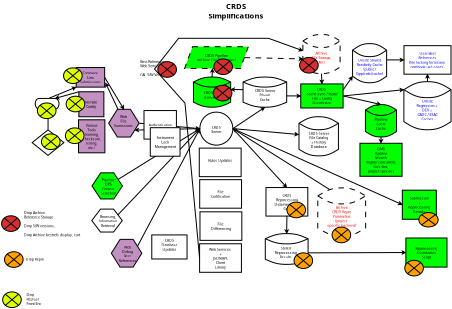 <?xml version="1.0" encoding="UTF-8"?>
<dia:diagram xmlns:dia="http://www.lysator.liu.se/~alla/dia/">
  <dia:layer name="Background" visible="true" active="true">
    <dia:object type="Standard - Line" version="0" id="O0">
      <dia:attribute name="obj_pos">
        <dia:point val="22.9,18.1"/>
      </dia:attribute>
      <dia:attribute name="obj_bb">
        <dia:rectangle val="11.16,17.987;22.951,18.71"/>
      </dia:attribute>
      <dia:attribute name="conn_endpoints">
        <dia:point val="22.9,18.1"/>
        <dia:point val="11.271,18.363"/>
      </dia:attribute>
      <dia:attribute name="numcp">
        <dia:int val="1"/>
      </dia:attribute>
      <dia:attribute name="end_arrow">
        <dia:enum val="22"/>
      </dia:attribute>
      <dia:attribute name="end_arrow_length">
        <dia:real val="0.5"/>
      </dia:attribute>
      <dia:attribute name="end_arrow_width">
        <dia:real val="0.5"/>
      </dia:attribute>
      <dia:connections>
        <dia:connection handle="0" to="O1" connection="2"/>
        <dia:connection handle="1" to="O4" connection="8"/>
      </dia:connections>
    </dia:object>
    <dia:object type="Geometric - Perfect Circle" version="1" id="O1">
      <dia:attribute name="obj_pos">
        <dia:point val="22.9,15.15"/>
      </dia:attribute>
      <dia:attribute name="obj_bb">
        <dia:rectangle val="22.85,15.1;28.85,21.1"/>
      </dia:attribute>
      <dia:attribute name="meta">
        <dia:composite type="dict"/>
      </dia:attribute>
      <dia:attribute name="elem_corner">
        <dia:point val="22.9,15.15"/>
      </dia:attribute>
      <dia:attribute name="elem_width">
        <dia:real val="5.9"/>
      </dia:attribute>
      <dia:attribute name="elem_height">
        <dia:real val="5.9"/>
      </dia:attribute>
      <dia:attribute name="line_width">
        <dia:real val="0.1"/>
      </dia:attribute>
      <dia:attribute name="line_colour">
        <dia:color val="#000000"/>
      </dia:attribute>
      <dia:attribute name="fill_colour">
        <dia:color val="#ffffff"/>
      </dia:attribute>
      <dia:attribute name="show_background">
        <dia:boolean val="true"/>
      </dia:attribute>
      <dia:attribute name="line_style">
        <dia:enum val="0"/>
        <dia:real val="1"/>
      </dia:attribute>
      <dia:attribute name="flip_horizontal">
        <dia:boolean val="false"/>
      </dia:attribute>
      <dia:attribute name="flip_vertical">
        <dia:boolean val="false"/>
      </dia:attribute>
      <dia:attribute name="subscale">
        <dia:real val="1"/>
      </dia:attribute>
    </dia:object>
    <dia:object type="Standard - Text" version="1" id="O2">
      <dia:attribute name="obj_pos">
        <dia:point val="25.85,18.1"/>
      </dia:attribute>
      <dia:attribute name="obj_bb">
        <dia:rectangle val="25.85,17.505;25.85,18.253"/>
      </dia:attribute>
      <dia:attribute name="text">
        <dia:composite type="text">
          <dia:attribute name="string">
            <dia:string>##</dia:string>
          </dia:attribute>
          <dia:attribute name="font">
            <dia:font family="sans" style="0" name="Helvetica"/>
          </dia:attribute>
          <dia:attribute name="height">
            <dia:real val="0.8"/>
          </dia:attribute>
          <dia:attribute name="pos">
            <dia:point val="25.85,18.1"/>
          </dia:attribute>
          <dia:attribute name="color">
            <dia:color val="#000000"/>
          </dia:attribute>
          <dia:attribute name="alignment">
            <dia:enum val="0"/>
          </dia:attribute>
        </dia:composite>
      </dia:attribute>
      <dia:attribute name="valign">
        <dia:enum val="3"/>
      </dia:attribute>
      <dia:connections>
        <dia:connection handle="0" to="O1" connection="8"/>
      </dia:connections>
    </dia:object>
    <dia:object type="Standard - Text" version="1" id="O3">
      <dia:attribute name="obj_pos">
        <dia:point val="25.85,18.1"/>
      </dia:attribute>
      <dia:attribute name="obj_bb">
        <dia:rectangle val="24.799,17.505;26.901,19.052"/>
      </dia:attribute>
      <dia:attribute name="text">
        <dia:composite type="text">
          <dia:attribute name="string">
            <dia:string>#CRDS
Server#</dia:string>
          </dia:attribute>
          <dia:attribute name="font">
            <dia:font family="sans" style="0" name="Helvetica"/>
          </dia:attribute>
          <dia:attribute name="height">
            <dia:real val="0.8"/>
          </dia:attribute>
          <dia:attribute name="pos">
            <dia:point val="25.85,18.1"/>
          </dia:attribute>
          <dia:attribute name="color">
            <dia:color val="#000000"/>
          </dia:attribute>
          <dia:attribute name="alignment">
            <dia:enum val="1"/>
          </dia:attribute>
        </dia:composite>
      </dia:attribute>
      <dia:attribute name="valign">
        <dia:enum val="3"/>
      </dia:attribute>
      <dia:connections>
        <dia:connection handle="0" to="O1" connection="8"/>
      </dia:connections>
    </dia:object>
    <dia:object type="Geometric - Hexagon" version="1" id="O4">
      <dia:attribute name="obj_pos">
        <dia:point val="6.6,14.65"/>
      </dia:attribute>
      <dia:attribute name="obj_bb">
        <dia:rectangle val="6.541,14.6;12.109,19.65"/>
      </dia:attribute>
      <dia:attribute name="meta">
        <dia:composite type="dict"/>
      </dia:attribute>
      <dia:attribute name="elem_corner">
        <dia:point val="6.6,14.65"/>
      </dia:attribute>
      <dia:attribute name="elem_width">
        <dia:real val="5.45"/>
      </dia:attribute>
      <dia:attribute name="elem_height">
        <dia:real val="4.95"/>
      </dia:attribute>
      <dia:attribute name="line_width">
        <dia:real val="0.1"/>
      </dia:attribute>
      <dia:attribute name="line_colour">
        <dia:color val="#000000"/>
      </dia:attribute>
      <dia:attribute name="fill_colour">
        <dia:color val="#c290c1"/>
      </dia:attribute>
      <dia:attribute name="show_background">
        <dia:boolean val="true"/>
      </dia:attribute>
      <dia:attribute name="line_style">
        <dia:enum val="0"/>
        <dia:real val="1"/>
      </dia:attribute>
      <dia:attribute name="flip_horizontal">
        <dia:boolean val="false"/>
      </dia:attribute>
      <dia:attribute name="flip_vertical">
        <dia:boolean val="false"/>
      </dia:attribute>
      <dia:attribute name="subscale">
        <dia:real val="1"/>
      </dia:attribute>
    </dia:object>
    <dia:object type="Standard - Text" version="1" id="O5">
      <dia:attribute name="obj_pos">
        <dia:point val="9.269,16.204"/>
      </dia:attribute>
      <dia:attribute name="obj_bb">
        <dia:rectangle val="7.476,15.609;11.061,17.957"/>
      </dia:attribute>
      <dia:attribute name="text">
        <dia:composite type="text">
          <dia:attribute name="string">
            <dia:string>#Web
File
Sumissions#</dia:string>
          </dia:attribute>
          <dia:attribute name="font">
            <dia:font family="sans" style="0" name="Helvetica"/>
          </dia:attribute>
          <dia:attribute name="height">
            <dia:real val="0.8"/>
          </dia:attribute>
          <dia:attribute name="pos">
            <dia:point val="9.269,16.204"/>
          </dia:attribute>
          <dia:attribute name="color">
            <dia:color val="#000000"/>
          </dia:attribute>
          <dia:attribute name="alignment">
            <dia:enum val="1"/>
          </dia:attribute>
        </dia:composite>
      </dia:attribute>
      <dia:attribute name="valign">
        <dia:enum val="3"/>
      </dia:attribute>
    </dia:object>
    <dia:object type="Standard - Line" version="0" id="O6">
      <dia:attribute name="obj_pos">
        <dia:point val="12.05,17.125"/>
      </dia:attribute>
      <dia:attribute name="obj_bb">
        <dia:rectangle val="11.996,17.071;23.011,18.406"/>
      </dia:attribute>
      <dia:attribute name="conn_endpoints">
        <dia:point val="12.05,17.125"/>
        <dia:point val="22.9,18.1"/>
      </dia:attribute>
      <dia:attribute name="numcp">
        <dia:int val="1"/>
      </dia:attribute>
      <dia:attribute name="end_arrow">
        <dia:enum val="22"/>
      </dia:attribute>
      <dia:attribute name="end_arrow_length">
        <dia:real val="0.5"/>
      </dia:attribute>
      <dia:attribute name="end_arrow_width">
        <dia:real val="0.5"/>
      </dia:attribute>
      <dia:connections>
        <dia:connection handle="0" to="O4" connection="2"/>
        <dia:connection handle="1" to="O1" connection="2"/>
      </dia:connections>
    </dia:object>
    <dia:object type="Geometric - Hexagon" version="1" id="O7">
      <dia:attribute name="obj_pos">
        <dia:point val="3.584,32.49"/>
      </dia:attribute>
      <dia:attribute name="obj_bb">
        <dia:rectangle val="3.521,32.44;9.097,36.629"/>
      </dia:attribute>
      <dia:attribute name="meta">
        <dia:composite type="dict"/>
      </dia:attribute>
      <dia:attribute name="elem_corner">
        <dia:point val="3.584,32.49"/>
      </dia:attribute>
      <dia:attribute name="elem_width">
        <dia:real val="5.45"/>
      </dia:attribute>
      <dia:attribute name="elem_height">
        <dia:real val="4.089"/>
      </dia:attribute>
      <dia:attribute name="line_width">
        <dia:real val="0.1"/>
      </dia:attribute>
      <dia:attribute name="line_colour">
        <dia:color val="#000000"/>
      </dia:attribute>
      <dia:attribute name="fill_colour">
        <dia:color val="#ffffff"/>
      </dia:attribute>
      <dia:attribute name="show_background">
        <dia:boolean val="true"/>
      </dia:attribute>
      <dia:attribute name="line_style">
        <dia:enum val="0"/>
        <dia:real val="1"/>
      </dia:attribute>
      <dia:attribute name="flip_horizontal">
        <dia:boolean val="false"/>
      </dia:attribute>
      <dia:attribute name="flip_vertical">
        <dia:boolean val="false"/>
      </dia:attribute>
      <dia:attribute name="subscale">
        <dia:real val="1"/>
      </dia:attribute>
    </dia:object>
    <dia:object type="Standard - Text" version="1" id="O8">
      <dia:attribute name="obj_pos">
        <dia:point val="6.486,34.627"/>
      </dia:attribute>
      <dia:attribute name="obj_bb">
        <dia:rectangle val="4.634,33.454;8.339,35.801"/>
      </dia:attribute>
      <dia:attribute name="text">
        <dia:composite type="text">
          <dia:attribute name="string">
            <dia:string>#Browsing,
Information
Retrieval#</dia:string>
          </dia:attribute>
          <dia:attribute name="font">
            <dia:font family="sans" style="0" name="Helvetica"/>
          </dia:attribute>
          <dia:attribute name="height">
            <dia:real val="0.8"/>
          </dia:attribute>
          <dia:attribute name="pos">
            <dia:point val="6.486,34.049"/>
          </dia:attribute>
          <dia:attribute name="color">
            <dia:color val="#000000"/>
          </dia:attribute>
          <dia:attribute name="alignment">
            <dia:enum val="1"/>
          </dia:attribute>
        </dia:composite>
      </dia:attribute>
      <dia:attribute name="valign">
        <dia:enum val="2"/>
      </dia:attribute>
      <dia:connections>
        <dia:connection handle="0" to="O7" connection="22"/>
      </dia:connections>
    </dia:object>
    <dia:object type="Standard - Line" version="0" id="O9">
      <dia:attribute name="obj_pos">
        <dia:point val="8.255,33.512"/>
      </dia:attribute>
      <dia:attribute name="obj_bb">
        <dia:rectangle val="8.185,18.019;22.977,33.583"/>
      </dia:attribute>
      <dia:attribute name="conn_endpoints">
        <dia:point val="8.255,33.512"/>
        <dia:point val="22.9,18.1"/>
      </dia:attribute>
      <dia:attribute name="numcp">
        <dia:int val="1"/>
      </dia:attribute>
      <dia:attribute name="end_arrow">
        <dia:enum val="22"/>
      </dia:attribute>
      <dia:attribute name="end_arrow_length">
        <dia:real val="0.5"/>
      </dia:attribute>
      <dia:attribute name="end_arrow_width">
        <dia:real val="0.5"/>
      </dia:attribute>
      <dia:connections>
        <dia:connection handle="0" to="O7" connection="7"/>
        <dia:connection handle="1" to="O1" connection="2"/>
      </dia:connections>
    </dia:object>
    <dia:object type="Flowchart - Magnetic Disk" version="1" id="O10">
      <dia:attribute name="obj_pos">
        <dia:point val="30.628,8.875"/>
      </dia:attribute>
      <dia:attribute name="obj_bb">
        <dia:rectangle val="30.578,8.825;38.472,14.325"/>
      </dia:attribute>
      <dia:attribute name="meta">
        <dia:composite type="dict"/>
      </dia:attribute>
      <dia:attribute name="elem_corner">
        <dia:point val="30.628,8.875"/>
      </dia:attribute>
      <dia:attribute name="elem_width">
        <dia:real val="7.795"/>
      </dia:attribute>
      <dia:attribute name="elem_height">
        <dia:real val="5.4"/>
      </dia:attribute>
      <dia:attribute name="line_width">
        <dia:real val="0.1"/>
      </dia:attribute>
      <dia:attribute name="line_colour">
        <dia:color val="#000000"/>
      </dia:attribute>
      <dia:attribute name="fill_colour">
        <dia:color val="#ffffff"/>
      </dia:attribute>
      <dia:attribute name="show_background">
        <dia:boolean val="true"/>
      </dia:attribute>
      <dia:attribute name="line_style">
        <dia:enum val="0"/>
        <dia:real val="1"/>
      </dia:attribute>
      <dia:attribute name="padding">
        <dia:real val="0.1"/>
      </dia:attribute>
      <dia:attribute name="text">
        <dia:composite type="text">
          <dia:attribute name="string">
            <dia:string>#CRDS Server
Private
Cache#</dia:string>
          </dia:attribute>
          <dia:attribute name="font">
            <dia:font family="sans" style="0" name="Helvetica"/>
          </dia:attribute>
          <dia:attribute name="height">
            <dia:real val="0.8"/>
          </dia:attribute>
          <dia:attribute name="pos">
            <dia:point val="34.525,11.425"/>
          </dia:attribute>
          <dia:attribute name="color">
            <dia:color val="#000000"/>
          </dia:attribute>
          <dia:attribute name="alignment">
            <dia:enum val="1"/>
          </dia:attribute>
        </dia:composite>
      </dia:attribute>
      <dia:attribute name="flip_horizontal">
        <dia:boolean val="false"/>
      </dia:attribute>
      <dia:attribute name="flip_vertical">
        <dia:boolean val="false"/>
      </dia:attribute>
      <dia:attribute name="subscale">
        <dia:real val="1"/>
      </dia:attribute>
    </dia:object>
    <dia:object type="Flowchart - Box" version="0" id="O11">
      <dia:attribute name="obj_pos">
        <dia:point val="51.517,20.717"/>
      </dia:attribute>
      <dia:attribute name="obj_bb">
        <dia:rectangle val="51.467,20.667;59.099,26.667"/>
      </dia:attribute>
      <dia:attribute name="elem_corner">
        <dia:point val="51.517,20.717"/>
      </dia:attribute>
      <dia:attribute name="elem_width">
        <dia:real val="7.532"/>
      </dia:attribute>
      <dia:attribute name="elem_height">
        <dia:real val="5.9"/>
      </dia:attribute>
      <dia:attribute name="border_width">
        <dia:real val="0.1"/>
      </dia:attribute>
      <dia:attribute name="inner_color">
        <dia:color val="#00ff00"/>
      </dia:attribute>
      <dia:attribute name="show_background">
        <dia:boolean val="true"/>
      </dia:attribute>
      <dia:attribute name="padding">
        <dia:real val="0.5"/>
      </dia:attribute>
      <dia:attribute name="text">
        <dia:composite type="text">
          <dia:attribute name="string">
            <dia:string>#DMS
Pipeline
Bestrefs
(highly concurrent,
lock free,
project specific)#</dia:string>
          </dia:attribute>
          <dia:attribute name="font">
            <dia:font family="sans" style="0" name="Helvetica"/>
          </dia:attribute>
          <dia:attribute name="height">
            <dia:real val="0.8"/>
          </dia:attribute>
          <dia:attribute name="pos">
            <dia:point val="55.283,21.862"/>
          </dia:attribute>
          <dia:attribute name="color">
            <dia:color val="#000000"/>
          </dia:attribute>
          <dia:attribute name="alignment">
            <dia:enum val="1"/>
          </dia:attribute>
        </dia:composite>
      </dia:attribute>
    </dia:object>
    <dia:object type="Flowchart - Box" version="0" id="O12">
      <dia:attribute name="obj_pos">
        <dia:point val="40.942,10.108"/>
      </dia:attribute>
      <dia:attribute name="obj_bb">
        <dia:rectangle val="40.892,10.058;48.557,14.458"/>
      </dia:attribute>
      <dia:attribute name="elem_corner">
        <dia:point val="40.942,10.108"/>
      </dia:attribute>
      <dia:attribute name="elem_width">
        <dia:real val="7.565"/>
      </dia:attribute>
      <dia:attribute name="elem_height">
        <dia:real val="4.3"/>
      </dia:attribute>
      <dia:attribute name="border_width">
        <dia:real val="0.1"/>
      </dia:attribute>
      <dia:attribute name="inner_color">
        <dia:color val="#00ff00"/>
      </dia:attribute>
      <dia:attribute name="show_background">
        <dia:boolean val="true"/>
      </dia:attribute>
      <dia:attribute name="padding">
        <dia:real val="0.5"/>
      </dia:attribute>
      <dia:attribute name="text">
        <dia:composite type="text">
          <dia:attribute name="string">
            <dia:string>#CRDS 
cache sync / repair
File + Config
Distribution#</dia:string>
          </dia:attribute>
          <dia:attribute name="font">
            <dia:font family="sans" style="0" name="Helvetica"/>
          </dia:attribute>
          <dia:attribute name="height">
            <dia:real val="0.8"/>
          </dia:attribute>
          <dia:attribute name="pos">
            <dia:point val="44.725,11.253"/>
          </dia:attribute>
          <dia:attribute name="color">
            <dia:color val="#000000"/>
          </dia:attribute>
          <dia:attribute name="alignment">
            <dia:enum val="1"/>
          </dia:attribute>
        </dia:composite>
      </dia:attribute>
    </dia:object>
    <dia:object type="Flowchart - Magnetic Disk" version="1" id="O13">
      <dia:attribute name="obj_pos">
        <dia:point val="52.501,13.8"/>
      </dia:attribute>
      <dia:attribute name="obj_bb">
        <dia:rectangle val="52.451,13.75;58.111,19.64"/>
      </dia:attribute>
      <dia:attribute name="meta">
        <dia:composite type="dict"/>
      </dia:attribute>
      <dia:attribute name="elem_corner">
        <dia:point val="52.501,13.8"/>
      </dia:attribute>
      <dia:attribute name="elem_width">
        <dia:real val="5.56"/>
      </dia:attribute>
      <dia:attribute name="elem_height">
        <dia:real val="5.79"/>
      </dia:attribute>
      <dia:attribute name="line_width">
        <dia:real val="0.1"/>
      </dia:attribute>
      <dia:attribute name="line_colour">
        <dia:color val="#000000"/>
      </dia:attribute>
      <dia:attribute name="fill_colour">
        <dia:color val="#00ff00"/>
      </dia:attribute>
      <dia:attribute name="show_background">
        <dia:boolean val="true"/>
      </dia:attribute>
      <dia:attribute name="line_style">
        <dia:enum val="0"/>
        <dia:real val="1"/>
      </dia:attribute>
      <dia:attribute name="padding">
        <dia:real val="0.1"/>
      </dia:attribute>
      <dia:attribute name="text">
        <dia:composite type="text">
          <dia:attribute name="string">
            <dia:string>#Pipeline
Local
Cache#</dia:string>
          </dia:attribute>
          <dia:attribute name="font">
            <dia:font family="sans" style="0" name="Helvetica"/>
          </dia:attribute>
          <dia:attribute name="height">
            <dia:real val="0.8"/>
          </dia:attribute>
          <dia:attribute name="pos">
            <dia:point val="55.281,16.578"/>
          </dia:attribute>
          <dia:attribute name="color">
            <dia:color val="#000000"/>
          </dia:attribute>
          <dia:attribute name="alignment">
            <dia:enum val="1"/>
          </dia:attribute>
        </dia:composite>
      </dia:attribute>
      <dia:attribute name="flip_horizontal">
        <dia:boolean val="false"/>
      </dia:attribute>
      <dia:attribute name="flip_vertical">
        <dia:boolean val="false"/>
      </dia:attribute>
      <dia:attribute name="subscale">
        <dia:real val="1"/>
      </dia:attribute>
    </dia:object>
    <dia:object type="Standard - Text" version="1" id="O14">
      <dia:attribute name="obj_pos">
        <dia:point val="55.281,16.695"/>
      </dia:attribute>
      <dia:attribute name="obj_bb">
        <dia:rectangle val="55.281,16.1;55.281,16.848"/>
      </dia:attribute>
      <dia:attribute name="text">
        <dia:composite type="text">
          <dia:attribute name="string">
            <dia:string>##</dia:string>
          </dia:attribute>
          <dia:attribute name="font">
            <dia:font family="sans" style="0" name="Helvetica"/>
          </dia:attribute>
          <dia:attribute name="height">
            <dia:real val="0.8"/>
          </dia:attribute>
          <dia:attribute name="pos">
            <dia:point val="55.281,16.695"/>
          </dia:attribute>
          <dia:attribute name="color">
            <dia:color val="#000000"/>
          </dia:attribute>
          <dia:attribute name="alignment">
            <dia:enum val="0"/>
          </dia:attribute>
        </dia:composite>
      </dia:attribute>
      <dia:attribute name="valign">
        <dia:enum val="3"/>
      </dia:attribute>
      <dia:connections>
        <dia:connection handle="0" to="O13" connection="16"/>
      </dia:connections>
    </dia:object>
    <dia:object type="Geometric - Hexagon" version="1" id="O15">
      <dia:attribute name="obj_pos">
        <dia:point val="3.617,26.007"/>
      </dia:attribute>
      <dia:attribute name="obj_bb">
        <dia:rectangle val="3.557,25.957;9.128,30.729"/>
      </dia:attribute>
      <dia:attribute name="meta">
        <dia:composite type="dict"/>
      </dia:attribute>
      <dia:attribute name="elem_corner">
        <dia:point val="3.617,26.007"/>
      </dia:attribute>
      <dia:attribute name="elem_width">
        <dia:real val="5.45"/>
      </dia:attribute>
      <dia:attribute name="elem_height">
        <dia:real val="4.672"/>
      </dia:attribute>
      <dia:attribute name="line_width">
        <dia:real val="0.1"/>
      </dia:attribute>
      <dia:attribute name="line_colour">
        <dia:color val="#000000"/>
      </dia:attribute>
      <dia:attribute name="fill_colour">
        <dia:color val="#00ff00"/>
      </dia:attribute>
      <dia:attribute name="show_background">
        <dia:boolean val="true"/>
      </dia:attribute>
      <dia:attribute name="line_style">
        <dia:enum val="0"/>
        <dia:real val="1"/>
      </dia:attribute>
      <dia:attribute name="flip_horizontal">
        <dia:boolean val="false"/>
      </dia:attribute>
      <dia:attribute name="flip_vertical">
        <dia:boolean val="false"/>
      </dia:attribute>
      <dia:attribute name="subscale">
        <dia:real val="1"/>
      </dia:attribute>
    </dia:object>
    <dia:object type="Standard - Text" version="1" id="O16">
      <dia:attribute name="obj_pos">
        <dia:point val="6.519,28.449"/>
      </dia:attribute>
      <dia:attribute name="obj_bb">
        <dia:rectangle val="5.043,26.875;7.996,30.023"/>
      </dia:attribute>
      <dia:attribute name="text">
        <dia:composite type="text">
          <dia:attribute name="string">
            <dia:string>#Pipeline
OPS
Context
Selection#</dia:string>
          </dia:attribute>
          <dia:attribute name="font">
            <dia:font family="sans" style="0" name="Helvetica"/>
          </dia:attribute>
          <dia:attribute name="height">
            <dia:real val="0.8"/>
          </dia:attribute>
          <dia:attribute name="pos">
            <dia:point val="6.519,27.47"/>
          </dia:attribute>
          <dia:attribute name="color">
            <dia:color val="#000000"/>
          </dia:attribute>
          <dia:attribute name="alignment">
            <dia:enum val="1"/>
          </dia:attribute>
        </dia:composite>
      </dia:attribute>
      <dia:attribute name="valign">
        <dia:enum val="2"/>
      </dia:attribute>
      <dia:connections>
        <dia:connection handle="0" to="O15" connection="22"/>
      </dia:connections>
    </dia:object>
    <dia:object type="Standard - Line" version="0" id="O17">
      <dia:attribute name="obj_pos">
        <dia:point val="8.289,27.175"/>
      </dia:attribute>
      <dia:attribute name="obj_bb">
        <dia:rectangle val="8.22,18.031;22.995,27.244"/>
      </dia:attribute>
      <dia:attribute name="conn_endpoints">
        <dia:point val="8.289,27.175"/>
        <dia:point val="22.9,18.1"/>
      </dia:attribute>
      <dia:attribute name="numcp">
        <dia:int val="1"/>
      </dia:attribute>
      <dia:attribute name="end_arrow">
        <dia:enum val="22"/>
      </dia:attribute>
      <dia:attribute name="end_arrow_length">
        <dia:real val="0.5"/>
      </dia:attribute>
      <dia:attribute name="end_arrow_width">
        <dia:real val="0.5"/>
      </dia:attribute>
      <dia:connections>
        <dia:connection handle="0" to="O15" connection="7"/>
        <dia:connection handle="1" to="O1" connection="2"/>
      </dia:connections>
    </dia:object>
    <dia:object type="Standard - Line" version="0" id="O18">
      <dia:attribute name="obj_pos">
        <dia:point val="38.422,12.25"/>
      </dia:attribute>
      <dia:attribute name="obj_bb">
        <dia:rectangle val="38.372,11.895;41.054,12.618"/>
      </dia:attribute>
      <dia:attribute name="conn_endpoints">
        <dia:point val="38.422,12.25"/>
        <dia:point val="40.942,12.258"/>
      </dia:attribute>
      <dia:attribute name="numcp">
        <dia:int val="1"/>
      </dia:attribute>
      <dia:attribute name="end_arrow">
        <dia:enum val="22"/>
      </dia:attribute>
      <dia:attribute name="end_arrow_length">
        <dia:real val="0.5"/>
      </dia:attribute>
      <dia:attribute name="end_arrow_width">
        <dia:real val="0.5"/>
      </dia:attribute>
      <dia:connections>
        <dia:connection handle="0" to="O10" connection="11"/>
        <dia:connection handle="1" to="O12" connection="7"/>
      </dia:connections>
    </dia:object>
    <dia:object type="Standard - Line" version="0" id="O19">
      <dia:attribute name="obj_pos">
        <dia:point val="48.508,12.258"/>
      </dia:attribute>
      <dia:attribute name="obj_bb">
        <dia:rectangle val="48.448,12.198;55.39,14.017"/>
      </dia:attribute>
      <dia:attribute name="conn_endpoints">
        <dia:point val="48.508,12.258"/>
        <dia:point val="55.281,13.8"/>
      </dia:attribute>
      <dia:attribute name="numcp">
        <dia:int val="1"/>
      </dia:attribute>
      <dia:attribute name="end_arrow">
        <dia:enum val="22"/>
      </dia:attribute>
      <dia:attribute name="end_arrow_length">
        <dia:real val="0.5"/>
      </dia:attribute>
      <dia:attribute name="end_arrow_width">
        <dia:real val="0.5"/>
      </dia:attribute>
      <dia:connections>
        <dia:connection handle="0" to="O12" connection="8"/>
        <dia:connection handle="1" to="O13" connection="2"/>
      </dia:connections>
    </dia:object>
    <dia:object type="Flowchart - Box" version="0" id="O20">
      <dia:attribute name="obj_pos">
        <dia:point val="22.8,21.583"/>
      </dia:attribute>
      <dia:attribute name="obj_bb">
        <dia:rectangle val="22.75,21.533;30.329,26.733"/>
      </dia:attribute>
      <dia:attribute name="elem_corner">
        <dia:point val="22.8,21.583"/>
      </dia:attribute>
      <dia:attribute name="elem_width">
        <dia:real val="7.479"/>
      </dia:attribute>
      <dia:attribute name="elem_height">
        <dia:real val="5.1"/>
      </dia:attribute>
      <dia:attribute name="show_background">
        <dia:boolean val="true"/>
      </dia:attribute>
      <dia:attribute name="padding">
        <dia:real val="0.5"/>
      </dia:attribute>
      <dia:attribute name="text">
        <dia:composite type="text">
          <dia:attribute name="string">
            <dia:string>#Rules Updates
#</dia:string>
          </dia:attribute>
          <dia:attribute name="font">
            <dia:font family="sans" style="0" name="Helvetica"/>
          </dia:attribute>
          <dia:attribute name="height">
            <dia:real val="0.8"/>
          </dia:attribute>
          <dia:attribute name="pos">
            <dia:point val="26.539,23.928"/>
          </dia:attribute>
          <dia:attribute name="color">
            <dia:color val="#000000"/>
          </dia:attribute>
          <dia:attribute name="alignment">
            <dia:enum val="1"/>
          </dia:attribute>
        </dia:composite>
      </dia:attribute>
    </dia:object>
    <dia:object type="Flowchart - Box" version="0" id="O21">
      <dia:attribute name="obj_pos">
        <dia:point val="22.875,27.223"/>
      </dia:attribute>
      <dia:attribute name="obj_bb">
        <dia:rectangle val="22.825,27.173;30.404,32.373"/>
      </dia:attribute>
      <dia:attribute name="elem_corner">
        <dia:point val="22.875,27.223"/>
      </dia:attribute>
      <dia:attribute name="elem_width">
        <dia:real val="7.479"/>
      </dia:attribute>
      <dia:attribute name="elem_height">
        <dia:real val="5.1"/>
      </dia:attribute>
      <dia:attribute name="show_background">
        <dia:boolean val="true"/>
      </dia:attribute>
      <dia:attribute name="padding">
        <dia:real val="0.5"/>
      </dia:attribute>
      <dia:attribute name="text">
        <dia:composite type="text">
          <dia:attribute name="string">
            <dia:string>#File
Certification#</dia:string>
          </dia:attribute>
          <dia:attribute name="font">
            <dia:font family="sans" style="0" name="Helvetica"/>
          </dia:attribute>
          <dia:attribute name="height">
            <dia:real val="0.8"/>
          </dia:attribute>
          <dia:attribute name="pos">
            <dia:point val="26.614,29.568"/>
          </dia:attribute>
          <dia:attribute name="color">
            <dia:color val="#000000"/>
          </dia:attribute>
          <dia:attribute name="alignment">
            <dia:enum val="1"/>
          </dia:attribute>
        </dia:composite>
      </dia:attribute>
    </dia:object>
    <dia:object type="Flowchart - Box" version="0" id="O22">
      <dia:attribute name="obj_pos">
        <dia:point val="22.925,32.973"/>
      </dia:attribute>
      <dia:attribute name="obj_bb">
        <dia:rectangle val="22.875,32.923;30.454,38.123"/>
      </dia:attribute>
      <dia:attribute name="elem_corner">
        <dia:point val="22.925,32.973"/>
      </dia:attribute>
      <dia:attribute name="elem_width">
        <dia:real val="7.479"/>
      </dia:attribute>
      <dia:attribute name="elem_height">
        <dia:real val="5.1"/>
      </dia:attribute>
      <dia:attribute name="show_background">
        <dia:boolean val="true"/>
      </dia:attribute>
      <dia:attribute name="padding">
        <dia:real val="0.5"/>
      </dia:attribute>
      <dia:attribute name="text">
        <dia:composite type="text">
          <dia:attribute name="string">
            <dia:string>#File 
Differencing#</dia:string>
          </dia:attribute>
          <dia:attribute name="font">
            <dia:font family="sans" style="0" name="Helvetica"/>
          </dia:attribute>
          <dia:attribute name="height">
            <dia:real val="0.8"/>
          </dia:attribute>
          <dia:attribute name="pos">
            <dia:point val="26.664,35.318"/>
          </dia:attribute>
          <dia:attribute name="color">
            <dia:color val="#000000"/>
          </dia:attribute>
          <dia:attribute name="alignment">
            <dia:enum val="1"/>
          </dia:attribute>
        </dia:composite>
      </dia:attribute>
    </dia:object>
    <dia:object type="Standard - Text" version="1" id="O23">
      <dia:attribute name="obj_pos">
        <dia:point val="55.281,16.695"/>
      </dia:attribute>
      <dia:attribute name="obj_bb">
        <dia:rectangle val="55.281,16.1;55.281,16.848"/>
      </dia:attribute>
      <dia:attribute name="text">
        <dia:composite type="text">
          <dia:attribute name="string">
            <dia:string>##</dia:string>
          </dia:attribute>
          <dia:attribute name="font">
            <dia:font family="sans" style="0" name="Helvetica"/>
          </dia:attribute>
          <dia:attribute name="height">
            <dia:real val="0.8"/>
          </dia:attribute>
          <dia:attribute name="pos">
            <dia:point val="55.281,16.695"/>
          </dia:attribute>
          <dia:attribute name="color">
            <dia:color val="#000000"/>
          </dia:attribute>
          <dia:attribute name="alignment">
            <dia:enum val="0"/>
          </dia:attribute>
        </dia:composite>
      </dia:attribute>
      <dia:attribute name="valign">
        <dia:enum val="3"/>
      </dia:attribute>
      <dia:connections>
        <dia:connection handle="0" to="O13" connection="16"/>
      </dia:connections>
    </dia:object>
    <dia:object type="Standard - Line" version="0" id="O24">
      <dia:attribute name="obj_pos">
        <dia:point val="55.281,19.59"/>
      </dia:attribute>
      <dia:attribute name="obj_bb">
        <dia:rectangle val="54.92,19.54;55.644,20.828"/>
      </dia:attribute>
      <dia:attribute name="conn_endpoints">
        <dia:point val="55.281,19.59"/>
        <dia:point val="55.283,20.717"/>
      </dia:attribute>
      <dia:attribute name="numcp">
        <dia:int val="1"/>
      </dia:attribute>
      <dia:attribute name="end_arrow">
        <dia:enum val="22"/>
      </dia:attribute>
      <dia:attribute name="end_arrow_length">
        <dia:real val="0.5"/>
      </dia:attribute>
      <dia:attribute name="end_arrow_width">
        <dia:real val="0.5"/>
      </dia:attribute>
      <dia:connections>
        <dia:connection handle="0" to="O13" connection="14"/>
        <dia:connection handle="1" to="O11" connection="2"/>
      </dia:connections>
    </dia:object>
    <dia:object type="Flowchart - Magnetic Disk" version="1" id="O25">
      <dia:attribute name="obj_pos">
        <dia:point val="50.201,2.902"/>
      </dia:attribute>
      <dia:attribute name="obj_bb">
        <dia:rectangle val="50.151,2.852;56.336,9.952"/>
      </dia:attribute>
      <dia:attribute name="meta">
        <dia:composite type="dict"/>
      </dia:attribute>
      <dia:attribute name="elem_corner">
        <dia:point val="50.201,2.902"/>
      </dia:attribute>
      <dia:attribute name="elem_width">
        <dia:real val="6.085"/>
      </dia:attribute>
      <dia:attribute name="elem_height">
        <dia:real val="7.0"/>
      </dia:attribute>
      <dia:attribute name="line_width">
        <dia:real val="0.1"/>
      </dia:attribute>
      <dia:attribute name="line_colour">
        <dia:color val="#000000"/>
      </dia:attribute>
      <dia:attribute name="fill_colour">
        <dia:color val="#ffffff"/>
      </dia:attribute>
      <dia:attribute name="show_background">
        <dia:boolean val="true"/>
      </dia:attribute>
      <dia:attribute name="line_style">
        <dia:enum val="0"/>
        <dia:real val="1"/>
      </dia:attribute>
      <dia:attribute name="padding">
        <dia:real val="0.1"/>
      </dia:attribute>
      <dia:attribute name="text">
        <dia:composite type="text">
          <dia:attribute name="string">
            <dia:string>#Onsite Shared
Readonly Cache
(public)
(/grp/crds/cache)#</dia:string>
          </dia:attribute>
          <dia:attribute name="font">
            <dia:font family="sans" style="0" name="Helvetica"/>
          </dia:attribute>
          <dia:attribute name="height">
            <dia:real val="0.8"/>
          </dia:attribute>
          <dia:attribute name="pos">
            <dia:point val="53.243,5.985"/>
          </dia:attribute>
          <dia:attribute name="color">
            <dia:color val="#0000ff"/>
          </dia:attribute>
          <dia:attribute name="alignment">
            <dia:enum val="1"/>
          </dia:attribute>
        </dia:composite>
      </dia:attribute>
      <dia:attribute name="flip_horizontal">
        <dia:boolean val="false"/>
      </dia:attribute>
      <dia:attribute name="flip_vertical">
        <dia:boolean val="false"/>
      </dia:attribute>
      <dia:attribute name="subscale">
        <dia:real val="1"/>
      </dia:attribute>
    </dia:object>
    <dia:object type="Standard - Line" version="0" id="O26">
      <dia:attribute name="obj_pos">
        <dia:point val="48.508,11.183"/>
      </dia:attribute>
      <dia:attribute name="obj_bb">
        <dia:rectangle val="48.438,8.643;50.27,11.253"/>
      </dia:attribute>
      <dia:attribute name="conn_endpoints">
        <dia:point val="48.508,11.183"/>
        <dia:point val="50.201,8.735"/>
      </dia:attribute>
      <dia:attribute name="numcp">
        <dia:int val="1"/>
      </dia:attribute>
      <dia:attribute name="end_arrow">
        <dia:enum val="22"/>
      </dia:attribute>
      <dia:attribute name="end_arrow_length">
        <dia:real val="0.5"/>
      </dia:attribute>
      <dia:attribute name="end_arrow_width">
        <dia:real val="0.5"/>
      </dia:attribute>
      <dia:connections>
        <dia:connection handle="0" to="O12" connection="6"/>
        <dia:connection handle="1" to="O25" connection="8"/>
      </dia:connections>
    </dia:object>
    <dia:object type="Standard - Text" version="1" id="O27">
      <dia:attribute name="obj_pos">
        <dia:point val="53.243,6.402"/>
      </dia:attribute>
      <dia:attribute name="obj_bb">
        <dia:rectangle val="53.243,5.807;53.243,6.554"/>
      </dia:attribute>
      <dia:attribute name="text">
        <dia:composite type="text">
          <dia:attribute name="string">
            <dia:string>##</dia:string>
          </dia:attribute>
          <dia:attribute name="font">
            <dia:font family="sans" style="0" name="Helvetica"/>
          </dia:attribute>
          <dia:attribute name="height">
            <dia:real val="0.8"/>
          </dia:attribute>
          <dia:attribute name="pos">
            <dia:point val="53.243,6.402"/>
          </dia:attribute>
          <dia:attribute name="color">
            <dia:color val="#0000ff"/>
          </dia:attribute>
          <dia:attribute name="alignment">
            <dia:enum val="0"/>
          </dia:attribute>
        </dia:composite>
      </dia:attribute>
      <dia:attribute name="valign">
        <dia:enum val="3"/>
      </dia:attribute>
      <dia:connections>
        <dia:connection handle="0" to="O25" connection="16"/>
      </dia:connections>
    </dia:object>
    <dia:object type="Standard - Text" version="1" id="O28">
      <dia:attribute name="obj_pos">
        <dia:point val="26.539,24.133"/>
      </dia:attribute>
      <dia:attribute name="obj_bb">
        <dia:rectangle val="26.539,23.538;26.539,24.286"/>
      </dia:attribute>
      <dia:attribute name="text">
        <dia:composite type="text">
          <dia:attribute name="string">
            <dia:string>##</dia:string>
          </dia:attribute>
          <dia:attribute name="font">
            <dia:font family="sans" style="0" name="Helvetica"/>
          </dia:attribute>
          <dia:attribute name="height">
            <dia:real val="0.8"/>
          </dia:attribute>
          <dia:attribute name="pos">
            <dia:point val="26.539,24.133"/>
          </dia:attribute>
          <dia:attribute name="color">
            <dia:color val="#000000"/>
          </dia:attribute>
          <dia:attribute name="alignment">
            <dia:enum val="0"/>
          </dia:attribute>
        </dia:composite>
      </dia:attribute>
      <dia:attribute name="valign">
        <dia:enum val="3"/>
      </dia:attribute>
      <dia:connections>
        <dia:connection handle="0" to="O20" connection="16"/>
      </dia:connections>
    </dia:object>
    <dia:object type="Flowchart - Parallelogram" version="0" id="O29">
      <dia:attribute name="obj_pos">
        <dia:point val="20.172,3.45"/>
      </dia:attribute>
      <dia:attribute name="obj_bb">
        <dia:rectangle val="20.122,3.4;31.619,7.4"/>
      </dia:attribute>
      <dia:attribute name="elem_corner">
        <dia:point val="20.172,3.45"/>
      </dia:attribute>
      <dia:attribute name="elem_width">
        <dia:real val="11.397"/>
      </dia:attribute>
      <dia:attribute name="elem_height">
        <dia:real val="3.9"/>
      </dia:attribute>
      <dia:attribute name="border_width">
        <dia:real val="0.1"/>
      </dia:attribute>
      <dia:attribute name="inner_color">
        <dia:color val="#00ff00"/>
      </dia:attribute>
      <dia:attribute name="show_background">
        <dia:boolean val="true"/>
      </dia:attribute>
      <dia:attribute name="line_style">
        <dia:enum val="1"/>
      </dia:attribute>
      <dia:attribute name="shear_angle">
        <dia:real val="70"/>
      </dia:attribute>
      <dia:attribute name="padding">
        <dia:real val="0.5"/>
      </dia:attribute>
      <dia:attribute name="text">
        <dia:composite type="text">
          <dia:attribute name="string">
            <dia:string>#CRDS Pipeline
(Archive File Deliveries)#</dia:string>
          </dia:attribute>
          <dia:attribute name="font">
            <dia:font family="sans" style="0" name="Helvetica"/>
          </dia:attribute>
          <dia:attribute name="height">
            <dia:real val="0.8"/>
          </dia:attribute>
          <dia:attribute name="pos">
            <dia:point val="25.87,5.195"/>
          </dia:attribute>
          <dia:attribute name="color">
            <dia:color val="#000000"/>
          </dia:attribute>
          <dia:attribute name="alignment">
            <dia:enum val="1"/>
          </dia:attribute>
        </dia:composite>
      </dia:attribute>
    </dia:object>
    <dia:object type="Flowchart - Magnetic Disk" version="1" id="O30">
      <dia:attribute name="obj_pos">
        <dia:point val="41.322,1.267"/>
      </dia:attribute>
      <dia:attribute name="obj_bb">
        <dia:rectangle val="41.272,1.217;48.022,8.317"/>
      </dia:attribute>
      <dia:attribute name="meta">
        <dia:composite type="dict"/>
      </dia:attribute>
      <dia:attribute name="elem_corner">
        <dia:point val="41.322,1.267"/>
      </dia:attribute>
      <dia:attribute name="elem_width">
        <dia:real val="6.65"/>
      </dia:attribute>
      <dia:attribute name="elem_height">
        <dia:real val="7.0"/>
      </dia:attribute>
      <dia:attribute name="line_width">
        <dia:real val="0.1"/>
      </dia:attribute>
      <dia:attribute name="line_colour">
        <dia:color val="#000000"/>
      </dia:attribute>
      <dia:attribute name="fill_colour">
        <dia:color val="#ffffff"/>
      </dia:attribute>
      <dia:attribute name="show_background">
        <dia:boolean val="true"/>
      </dia:attribute>
      <dia:attribute name="line_style">
        <dia:enum val="1"/>
        <dia:real val="1"/>
      </dia:attribute>
      <dia:attribute name="padding">
        <dia:real val="0.1"/>
      </dia:attribute>
      <dia:attribute name="text">
        <dia:composite type="text">
          <dia:attribute name="string">
            <dia:string>#Archive
File Storage,
AUI#</dia:string>
          </dia:attribute>
          <dia:attribute name="font">
            <dia:font family="sans" style="0" name="Helvetica"/>
          </dia:attribute>
          <dia:attribute name="height">
            <dia:real val="0.8"/>
          </dia:attribute>
          <dia:attribute name="pos">
            <dia:point val="44.647,4.75"/>
          </dia:attribute>
          <dia:attribute name="color">
            <dia:color val="#ff0000"/>
          </dia:attribute>
          <dia:attribute name="alignment">
            <dia:enum val="1"/>
          </dia:attribute>
        </dia:composite>
      </dia:attribute>
      <dia:attribute name="flip_horizontal">
        <dia:boolean val="false"/>
      </dia:attribute>
      <dia:attribute name="flip_vertical">
        <dia:boolean val="false"/>
      </dia:attribute>
      <dia:attribute name="subscale">
        <dia:real val="1"/>
      </dia:attribute>
    </dia:object>
    <dia:object type="Flowchart - Magnetic Disk" version="1" id="O31">
      <dia:attribute name="obj_pos">
        <dia:point val="21.76,8.867"/>
      </dia:attribute>
      <dia:attribute name="obj_bb">
        <dia:rectangle val="21.71,8.817;28.46,14.317"/>
      </dia:attribute>
      <dia:attribute name="meta">
        <dia:composite type="dict"/>
      </dia:attribute>
      <dia:attribute name="elem_corner">
        <dia:point val="21.76,8.867"/>
      </dia:attribute>
      <dia:attribute name="elem_width">
        <dia:real val="6.65"/>
      </dia:attribute>
      <dia:attribute name="elem_height">
        <dia:real val="5.4"/>
      </dia:attribute>
      <dia:attribute name="line_width">
        <dia:real val="0.1"/>
      </dia:attribute>
      <dia:attribute name="line_colour">
        <dia:color val="#000000"/>
      </dia:attribute>
      <dia:attribute name="fill_colour">
        <dia:color val="#00ff00"/>
      </dia:attribute>
      <dia:attribute name="show_background">
        <dia:boolean val="true"/>
      </dia:attribute>
      <dia:attribute name="line_style">
        <dia:enum val="0"/>
        <dia:real val="1"/>
      </dia:attribute>
      <dia:attribute name="padding">
        <dia:real val="0.1"/>
      </dia:attribute>
      <dia:attribute name="text">
        <dia:composite type="text">
          <dia:attribute name="string">
            <dia:string>#CRDS File
Deliveries#</dia:string>
          </dia:attribute>
          <dia:attribute name="font">
            <dia:font family="sans" style="0" name="Helvetica"/>
          </dia:attribute>
          <dia:attribute name="height">
            <dia:real val="0.8"/>
          </dia:attribute>
          <dia:attribute name="pos">
            <dia:point val="25.085,11.817"/>
          </dia:attribute>
          <dia:attribute name="color">
            <dia:color val="#000000"/>
          </dia:attribute>
          <dia:attribute name="alignment">
            <dia:enum val="1"/>
          </dia:attribute>
        </dia:composite>
      </dia:attribute>
      <dia:attribute name="flip_horizontal">
        <dia:boolean val="false"/>
      </dia:attribute>
      <dia:attribute name="flip_vertical">
        <dia:boolean val="false"/>
      </dia:attribute>
      <dia:attribute name="subscale">
        <dia:real val="1"/>
      </dia:attribute>
    </dia:object>
    <dia:object type="Standard - Line" version="0" id="O32">
      <dia:attribute name="obj_pos">
        <dia:point val="30.628,11.125"/>
      </dia:attribute>
      <dia:attribute name="obj_bb">
        <dia:rectangle val="28.298,10.757;30.678,11.481"/>
      </dia:attribute>
      <dia:attribute name="conn_endpoints">
        <dia:point val="30.628,11.125"/>
        <dia:point val="28.41,11.117"/>
      </dia:attribute>
      <dia:attribute name="numcp">
        <dia:int val="1"/>
      </dia:attribute>
      <dia:attribute name="end_arrow">
        <dia:enum val="22"/>
      </dia:attribute>
      <dia:attribute name="end_arrow_length">
        <dia:real val="0.5"/>
      </dia:attribute>
      <dia:attribute name="end_arrow_width">
        <dia:real val="0.5"/>
      </dia:attribute>
      <dia:connections>
        <dia:connection handle="0" to="O10" connection="7"/>
        <dia:connection handle="1" to="O31" connection="10"/>
      </dia:connections>
    </dia:object>
    <dia:object type="Standard - Line" version="0" id="O33">
      <dia:attribute name="obj_pos">
        <dia:point val="25.085,8.867"/>
      </dia:attribute>
      <dia:attribute name="obj_bb">
        <dia:rectangle val="24.769,7.238;25.491,8.919"/>
      </dia:attribute>
      <dia:attribute name="conn_endpoints">
        <dia:point val="25.085,8.867"/>
        <dia:point val="25.16,7.35"/>
      </dia:attribute>
      <dia:attribute name="numcp">
        <dia:int val="1"/>
      </dia:attribute>
      <dia:attribute name="end_arrow">
        <dia:enum val="22"/>
      </dia:attribute>
      <dia:attribute name="end_arrow_length">
        <dia:real val="0.5"/>
      </dia:attribute>
      <dia:attribute name="end_arrow_width">
        <dia:real val="0.5"/>
      </dia:attribute>
      <dia:connections>
        <dia:connection handle="0" to="O31" connection="2"/>
        <dia:connection handle="1" to="O29" connection="13"/>
      </dia:connections>
    </dia:object>
    <dia:object type="Standard - Line" version="0" id="O34">
      <dia:attribute name="obj_pos">
        <dia:point val="30.859,5.4"/>
      </dia:attribute>
      <dia:attribute name="obj_bb">
        <dia:rectangle val="30.808,5.266;41.434,5.989"/>
      </dia:attribute>
      <dia:attribute name="conn_endpoints">
        <dia:point val="30.859,5.4"/>
        <dia:point val="41.322,5.642"/>
      </dia:attribute>
      <dia:attribute name="numcp">
        <dia:int val="1"/>
      </dia:attribute>
      <dia:attribute name="line_style">
        <dia:enum val="1"/>
      </dia:attribute>
      <dia:attribute name="end_arrow">
        <dia:enum val="22"/>
      </dia:attribute>
      <dia:attribute name="end_arrow_length">
        <dia:real val="0.5"/>
      </dia:attribute>
      <dia:attribute name="end_arrow_width">
        <dia:real val="0.5"/>
      </dia:attribute>
      <dia:connections>
        <dia:connection handle="0" to="O29" connection="8"/>
        <dia:connection handle="1" to="O30" connection="6"/>
      </dia:connections>
    </dia:object>
    <dia:object type="Standard - Line" version="0" id="O35">
      <dia:attribute name="obj_pos">
        <dia:point val="28.8,18.1"/>
      </dia:attribute>
      <dia:attribute name="obj_bb">
        <dia:rectangle val="28.731,14.206;34.618,18.169"/>
      </dia:attribute>
      <dia:attribute name="conn_endpoints">
        <dia:point val="28.8,18.1"/>
        <dia:point val="34.525,14.275"/>
      </dia:attribute>
      <dia:attribute name="numcp">
        <dia:int val="1"/>
      </dia:attribute>
      <dia:attribute name="end_arrow">
        <dia:enum val="22"/>
      </dia:attribute>
      <dia:attribute name="end_arrow_length">
        <dia:real val="0.5"/>
      </dia:attribute>
      <dia:attribute name="end_arrow_width">
        <dia:real val="0.5"/>
      </dia:attribute>
      <dia:connections>
        <dia:connection handle="0" to="O1" connection="3"/>
        <dia:connection handle="1" to="O10" connection="14"/>
      </dia:connections>
    </dia:object>
    <dia:object type="Flowchart - Box" version="0" id="O36">
      <dia:attribute name="obj_pos">
        <dia:point val="34.722,28.633"/>
      </dia:attribute>
      <dia:attribute name="obj_bb">
        <dia:rectangle val="34.672,28.583;42.251,33.783"/>
      </dia:attribute>
      <dia:attribute name="elem_corner">
        <dia:point val="34.722,28.633"/>
      </dia:attribute>
      <dia:attribute name="elem_width">
        <dia:real val="7.479"/>
      </dia:attribute>
      <dia:attribute name="elem_height">
        <dia:real val="5.1"/>
      </dia:attribute>
      <dia:attribute name="show_background">
        <dia:boolean val="true"/>
      </dia:attribute>
      <dia:attribute name="padding">
        <dia:real val="0.5"/>
      </dia:attribute>
      <dia:attribute name="text">
        <dia:composite type="text">
          <dia:attribute name="string">
            <dia:string>#CRDS
Reprocessing
Determinations
Cron#</dia:string>
          </dia:attribute>
          <dia:attribute name="font">
            <dia:font family="sans" style="0" name="Helvetica"/>
          </dia:attribute>
          <dia:attribute name="height">
            <dia:real val="0.8"/>
          </dia:attribute>
          <dia:attribute name="pos">
            <dia:point val="38.461,30.178"/>
          </dia:attribute>
          <dia:attribute name="color">
            <dia:color val="#000000"/>
          </dia:attribute>
          <dia:attribute name="alignment">
            <dia:enum val="1"/>
          </dia:attribute>
        </dia:composite>
      </dia:attribute>
    </dia:object>
    <dia:object type="Standard - Line" version="0" id="O37">
      <dia:attribute name="obj_pos">
        <dia:point val="28.8,18.1"/>
      </dia:attribute>
      <dia:attribute name="obj_bb">
        <dia:rectangle val="28.729,18.029;38.537,28.716"/>
      </dia:attribute>
      <dia:attribute name="conn_endpoints">
        <dia:point val="28.8,18.1"/>
        <dia:point val="38.461,28.633"/>
      </dia:attribute>
      <dia:attribute name="numcp">
        <dia:int val="1"/>
      </dia:attribute>
      <dia:attribute name="end_arrow">
        <dia:enum val="22"/>
      </dia:attribute>
      <dia:attribute name="end_arrow_length">
        <dia:real val="0.5"/>
      </dia:attribute>
      <dia:attribute name="end_arrow_width">
        <dia:real val="0.5"/>
      </dia:attribute>
      <dia:connections>
        <dia:connection handle="0" to="O1" connection="3"/>
        <dia:connection handle="1" to="O36" connection="2"/>
      </dia:connections>
    </dia:object>
    <dia:object type="Flowchart - Magnetic Disk" version="1" id="O38">
      <dia:attribute name="obj_pos">
        <dia:point val="34.6,36.867"/>
      </dia:attribute>
      <dia:attribute name="obj_bb">
        <dia:rectangle val="34.55,36.817;42.3,42.417"/>
      </dia:attribute>
      <dia:attribute name="meta">
        <dia:composite type="dict"/>
      </dia:attribute>
      <dia:attribute name="elem_corner">
        <dia:point val="34.6,36.867"/>
      </dia:attribute>
      <dia:attribute name="elem_width">
        <dia:real val="7.65"/>
      </dia:attribute>
      <dia:attribute name="elem_height">
        <dia:real val="5.5"/>
      </dia:attribute>
      <dia:attribute name="line_width">
        <dia:real val="0.1"/>
      </dia:attribute>
      <dia:attribute name="line_colour">
        <dia:color val="#000000"/>
      </dia:attribute>
      <dia:attribute name="fill_colour">
        <dia:color val="#ffffff"/>
      </dia:attribute>
      <dia:attribute name="show_background">
        <dia:boolean val="true"/>
      </dia:attribute>
      <dia:attribute name="line_style">
        <dia:enum val="0"/>
        <dia:real val="1"/>
      </dia:attribute>
      <dia:attribute name="padding">
        <dia:real val="0.1"/>
      </dia:attribute>
      <dia:attribute name="text">
        <dia:composite type="text">
          <dia:attribute name="string">
            <dia:string>##</dia:string>
          </dia:attribute>
          <dia:attribute name="font">
            <dia:font family="sans" style="0" name="Helvetica"/>
          </dia:attribute>
          <dia:attribute name="height">
            <dia:real val="0.8"/>
          </dia:attribute>
          <dia:attribute name="pos">
            <dia:point val="38.425,40.275"/>
          </dia:attribute>
          <dia:attribute name="color">
            <dia:color val="#000000"/>
          </dia:attribute>
          <dia:attribute name="alignment">
            <dia:enum val="1"/>
          </dia:attribute>
        </dia:composite>
      </dia:attribute>
      <dia:attribute name="flip_horizontal">
        <dia:boolean val="false"/>
      </dia:attribute>
      <dia:attribute name="flip_vertical">
        <dia:boolean val="false"/>
      </dia:attribute>
      <dia:attribute name="subscale">
        <dia:real val="1"/>
      </dia:attribute>
    </dia:object>
    <dia:object type="Standard - Text" version="1" id="O39">
      <dia:attribute name="obj_pos">
        <dia:point val="38.275,40.267"/>
      </dia:attribute>
      <dia:attribute name="obj_bb">
        <dia:rectangle val="36.144,39.093;40.406,41.44"/>
      </dia:attribute>
      <dia:attribute name="text">
        <dia:composite type="text">
          <dia:attribute name="string">
            <dia:string>#Stored
Reprocessing
Results#</dia:string>
          </dia:attribute>
          <dia:attribute name="font">
            <dia:font family="sans" style="0" name="Helvetica"/>
          </dia:attribute>
          <dia:attribute name="height">
            <dia:real val="0.8"/>
          </dia:attribute>
          <dia:attribute name="pos">
            <dia:point val="38.275,39.688"/>
          </dia:attribute>
          <dia:attribute name="color">
            <dia:color val="#000000"/>
          </dia:attribute>
          <dia:attribute name="alignment">
            <dia:enum val="1"/>
          </dia:attribute>
        </dia:composite>
      </dia:attribute>
      <dia:attribute name="valign">
        <dia:enum val="2"/>
      </dia:attribute>
    </dia:object>
    <dia:object type="Standard - Text" version="1" id="O40">
      <dia:attribute name="obj_pos">
        <dia:point val="39.55,40.067"/>
      </dia:attribute>
      <dia:attribute name="obj_bb">
        <dia:rectangle val="39.55,39.472;39.55,40.219"/>
      </dia:attribute>
      <dia:attribute name="text">
        <dia:composite type="text">
          <dia:attribute name="string">
            <dia:string>##</dia:string>
          </dia:attribute>
          <dia:attribute name="font">
            <dia:font family="sans" style="0" name="Helvetica"/>
          </dia:attribute>
          <dia:attribute name="height">
            <dia:real val="0.8"/>
          </dia:attribute>
          <dia:attribute name="pos">
            <dia:point val="39.55,40.067"/>
          </dia:attribute>
          <dia:attribute name="color">
            <dia:color val="#000000"/>
          </dia:attribute>
          <dia:attribute name="alignment">
            <dia:enum val="0"/>
          </dia:attribute>
        </dia:composite>
      </dia:attribute>
      <dia:attribute name="valign">
        <dia:enum val="3"/>
      </dia:attribute>
    </dia:object>
    <dia:object type="Standard - Line" version="0" id="O41">
      <dia:attribute name="obj_pos">
        <dia:point val="38.461,33.733"/>
      </dia:attribute>
      <dia:attribute name="obj_bb">
        <dia:rectangle val="38.07,33.683;38.794,36.978"/>
      </dia:attribute>
      <dia:attribute name="conn_endpoints">
        <dia:point val="38.461,33.733"/>
        <dia:point val="38.425,36.867"/>
      </dia:attribute>
      <dia:attribute name="numcp">
        <dia:int val="1"/>
      </dia:attribute>
      <dia:attribute name="end_arrow">
        <dia:enum val="22"/>
      </dia:attribute>
      <dia:attribute name="end_arrow_length">
        <dia:real val="0.5"/>
      </dia:attribute>
      <dia:attribute name="end_arrow_width">
        <dia:real val="0.5"/>
      </dia:attribute>
      <dia:connections>
        <dia:connection handle="0" to="O36" connection="13"/>
        <dia:connection handle="1" to="O38" connection="2"/>
      </dia:connections>
    </dia:object>
    <dia:object type="Flowchart - Magnetic Disk" version="1" id="O42">
      <dia:attribute name="obj_pos">
        <dia:point val="43.981,28.692"/>
      </dia:attribute>
      <dia:attribute name="obj_bb">
        <dia:rectangle val="43.931,28.642;52.586,37.342"/>
      </dia:attribute>
      <dia:attribute name="meta">
        <dia:composite type="dict"/>
      </dia:attribute>
      <dia:attribute name="elem_corner">
        <dia:point val="43.981,28.692"/>
      </dia:attribute>
      <dia:attribute name="elem_width">
        <dia:real val="8.555"/>
      </dia:attribute>
      <dia:attribute name="elem_height">
        <dia:real val="8.6"/>
      </dia:attribute>
      <dia:attribute name="line_width">
        <dia:real val="0.1"/>
      </dia:attribute>
      <dia:attribute name="line_colour">
        <dia:color val="#000000"/>
      </dia:attribute>
      <dia:attribute name="fill_colour">
        <dia:color val="#ffffff"/>
      </dia:attribute>
      <dia:attribute name="show_background">
        <dia:boolean val="true"/>
      </dia:attribute>
      <dia:attribute name="line_style">
        <dia:enum val="1"/>
        <dia:real val="1"/>
      </dia:attribute>
      <dia:attribute name="padding">
        <dia:real val="0.1"/>
      </dia:attribute>
      <dia:attribute name="text">
        <dia:composite type="text">
          <dia:attribute name="string">
            <dia:string>#Archive
CRDS Repro
Parameters
(project 
specific backend)#</dia:string>
          </dia:attribute>
          <dia:attribute name="font">
            <dia:font family="sans" style="0" name="Helvetica"/>
          </dia:attribute>
          <dia:attribute name="height">
            <dia:real val="0.8"/>
          </dia:attribute>
          <dia:attribute name="pos">
            <dia:point val="48.258,32.308"/>
          </dia:attribute>
          <dia:attribute name="color">
            <dia:color val="#ff0000"/>
          </dia:attribute>
          <dia:attribute name="alignment">
            <dia:enum val="1"/>
          </dia:attribute>
        </dia:composite>
      </dia:attribute>
      <dia:attribute name="flip_horizontal">
        <dia:boolean val="false"/>
      </dia:attribute>
      <dia:attribute name="flip_vertical">
        <dia:boolean val="false"/>
      </dia:attribute>
      <dia:attribute name="subscale">
        <dia:real val="1"/>
      </dia:attribute>
    </dia:object>
    <dia:object type="Flowchart - Box" version="0" id="O43">
      <dia:attribute name="obj_pos">
        <dia:point val="59.39,3.267"/>
      </dia:attribute>
      <dia:attribute name="obj_bb">
        <dia:rectangle val="59.34,3.217;67.845,8.417"/>
      </dia:attribute>
      <dia:attribute name="elem_corner">
        <dia:point val="59.39,3.267"/>
      </dia:attribute>
      <dia:attribute name="elem_width">
        <dia:real val="8.405"/>
      </dia:attribute>
      <dia:attribute name="elem_height">
        <dia:real val="5.1"/>
      </dia:attribute>
      <dia:attribute name="show_background">
        <dia:boolean val="true"/>
      </dia:attribute>
      <dia:attribute name="padding">
        <dia:real val="0.5"/>
      </dia:attribute>
      <dia:attribute name="text">
        <dia:composite type="text">
          <dia:attribute name="string">
            <dia:string>#User Best
References
(file locking for insane 
notebook use cases)#</dia:string>
          </dia:attribute>
          <dia:attribute name="font">
            <dia:font family="sans" style="0" name="Helvetica"/>
          </dia:attribute>
          <dia:attribute name="height">
            <dia:real val="0.8"/>
          </dia:attribute>
          <dia:attribute name="pos">
            <dia:point val="63.593,4.812"/>
          </dia:attribute>
          <dia:attribute name="color">
            <dia:color val="#0000ff"/>
          </dia:attribute>
          <dia:attribute name="alignment">
            <dia:enum val="1"/>
          </dia:attribute>
        </dia:composite>
      </dia:attribute>
    </dia:object>
    <dia:object type="Standard - Text" version="1" id="O44">
      <dia:attribute name="obj_pos">
        <dia:point val="55.283,23.667"/>
      </dia:attribute>
      <dia:attribute name="obj_bb">
        <dia:rectangle val="55.283,23.072;55.283,23.819"/>
      </dia:attribute>
      <dia:attribute name="text">
        <dia:composite type="text">
          <dia:attribute name="string">
            <dia:string>##</dia:string>
          </dia:attribute>
          <dia:attribute name="font">
            <dia:font family="sans" style="0" name="Helvetica"/>
          </dia:attribute>
          <dia:attribute name="height">
            <dia:real val="0.8"/>
          </dia:attribute>
          <dia:attribute name="pos">
            <dia:point val="55.283,23.667"/>
          </dia:attribute>
          <dia:attribute name="color">
            <dia:color val="#000000"/>
          </dia:attribute>
          <dia:attribute name="alignment">
            <dia:enum val="0"/>
          </dia:attribute>
        </dia:composite>
      </dia:attribute>
      <dia:attribute name="valign">
        <dia:enum val="3"/>
      </dia:attribute>
      <dia:connections>
        <dia:connection handle="0" to="O11" connection="16"/>
      </dia:connections>
    </dia:object>
    <dia:object type="Standard - Text" version="1" id="O45">
      <dia:attribute name="obj_pos">
        <dia:point val="44.725,12.258"/>
      </dia:attribute>
      <dia:attribute name="obj_bb">
        <dia:rectangle val="44.725,11.663;44.725,12.411"/>
      </dia:attribute>
      <dia:attribute name="text">
        <dia:composite type="text">
          <dia:attribute name="string">
            <dia:string>##</dia:string>
          </dia:attribute>
          <dia:attribute name="font">
            <dia:font family="sans" style="0" name="Helvetica"/>
          </dia:attribute>
          <dia:attribute name="height">
            <dia:real val="0.8"/>
          </dia:attribute>
          <dia:attribute name="pos">
            <dia:point val="44.725,12.258"/>
          </dia:attribute>
          <dia:attribute name="color">
            <dia:color val="#000000"/>
          </dia:attribute>
          <dia:attribute name="alignment">
            <dia:enum val="0"/>
          </dia:attribute>
        </dia:composite>
      </dia:attribute>
      <dia:attribute name="valign">
        <dia:enum val="3"/>
      </dia:attribute>
      <dia:connections>
        <dia:connection handle="0" to="O12" connection="16"/>
      </dia:connections>
    </dia:object>
    <dia:object type="Standard - Text" version="1" id="O46">
      <dia:attribute name="obj_pos">
        <dia:point val="63.593,5.817"/>
      </dia:attribute>
      <dia:attribute name="obj_bb">
        <dia:rectangle val="63.593,5.222;63.593,5.969"/>
      </dia:attribute>
      <dia:attribute name="text">
        <dia:composite type="text">
          <dia:attribute name="string">
            <dia:string>##</dia:string>
          </dia:attribute>
          <dia:attribute name="font">
            <dia:font family="sans" style="0" name="Helvetica"/>
          </dia:attribute>
          <dia:attribute name="height">
            <dia:real val="0.8"/>
          </dia:attribute>
          <dia:attribute name="pos">
            <dia:point val="63.593,5.817"/>
          </dia:attribute>
          <dia:attribute name="color">
            <dia:color val="#0000ff"/>
          </dia:attribute>
          <dia:attribute name="alignment">
            <dia:enum val="0"/>
          </dia:attribute>
        </dia:composite>
      </dia:attribute>
      <dia:attribute name="valign">
        <dia:enum val="3"/>
      </dia:attribute>
      <dia:connections>
        <dia:connection handle="0" to="O43" connection="16"/>
      </dia:connections>
    </dia:object>
    <dia:object type="Standard - Line" version="0" id="O47">
      <dia:attribute name="obj_pos">
        <dia:point val="56.286,5.818"/>
      </dia:attribute>
      <dia:attribute name="obj_bb">
        <dia:rectangle val="56.236,5.455;59.502,6.179"/>
      </dia:attribute>
      <dia:attribute name="conn_endpoints">
        <dia:point val="56.286,5.818"/>
        <dia:point val="59.39,5.817"/>
      </dia:attribute>
      <dia:attribute name="numcp">
        <dia:int val="1"/>
      </dia:attribute>
      <dia:attribute name="end_arrow">
        <dia:enum val="22"/>
      </dia:attribute>
      <dia:attribute name="end_arrow_length">
        <dia:real val="0.5"/>
      </dia:attribute>
      <dia:attribute name="end_arrow_width">
        <dia:real val="0.5"/>
      </dia:attribute>
      <dia:connections>
        <dia:connection handle="0" to="O25" connection="10"/>
        <dia:connection handle="1" to="O43" connection="7"/>
      </dia:connections>
    </dia:object>
    <dia:object type="Standard - Line" version="0" id="O48">
      <dia:attribute name="obj_pos">
        <dia:point val="46.12,29.005"/>
      </dia:attribute>
      <dia:attribute name="obj_bb">
        <dia:rectangle val="28.705,18.031;46.189,29.074"/>
      </dia:attribute>
      <dia:attribute name="conn_endpoints">
        <dia:point val="46.12,29.005"/>
        <dia:point val="28.8,18.1"/>
      </dia:attribute>
      <dia:attribute name="numcp">
        <dia:int val="1"/>
      </dia:attribute>
      <dia:attribute name="end_arrow">
        <dia:enum val="22"/>
      </dia:attribute>
      <dia:attribute name="end_arrow_length">
        <dia:real val="0.5"/>
      </dia:attribute>
      <dia:attribute name="end_arrow_width">
        <dia:real val="0.5"/>
      </dia:attribute>
      <dia:connections>
        <dia:connection handle="0" to="O42" connection="1"/>
        <dia:connection handle="1" to="O1" connection="3"/>
      </dia:connections>
    </dia:object>
    <dia:object type="Flowchart - Box" version="0" id="O49">
      <dia:attribute name="obj_pos">
        <dia:point val="59.733,37.65"/>
      </dia:attribute>
      <dia:attribute name="obj_bb">
        <dia:rectangle val="59.683,37.6;67.133,42.9"/>
      </dia:attribute>
      <dia:attribute name="elem_corner">
        <dia:point val="59.733,37.65"/>
      </dia:attribute>
      <dia:attribute name="elem_width">
        <dia:real val="7.35"/>
      </dia:attribute>
      <dia:attribute name="elem_height">
        <dia:real val="5.2"/>
      </dia:attribute>
      <dia:attribute name="border_width">
        <dia:real val="0.1"/>
      </dia:attribute>
      <dia:attribute name="inner_color">
        <dia:color val="#00ff00"/>
      </dia:attribute>
      <dia:attribute name="show_background">
        <dia:boolean val="true"/>
      </dia:attribute>
      <dia:attribute name="padding">
        <dia:real val="0.5"/>
      </dia:attribute>
      <dia:attribute name="text">
        <dia:composite type="text">
          <dia:attribute name="string">
            <dia:string>#Reprocessing
Distribution
Script#</dia:string>
          </dia:attribute>
          <dia:attribute name="font">
            <dia:font family="sans" style="0" name="Helvetica"/>
          </dia:attribute>
          <dia:attribute name="height">
            <dia:real val="0.8"/>
          </dia:attribute>
          <dia:attribute name="pos">
            <dia:point val="63.408,39.645"/>
          </dia:attribute>
          <dia:attribute name="color">
            <dia:color val="#000000"/>
          </dia:attribute>
          <dia:attribute name="alignment">
            <dia:enum val="1"/>
          </dia:attribute>
        </dia:composite>
      </dia:attribute>
    </dia:object>
    <dia:object type="Standard - Line" version="0" id="O50">
      <dia:attribute name="obj_pos">
        <dia:point val="42.25,40.304"/>
      </dia:attribute>
      <dia:attribute name="obj_bb">
        <dia:rectangle val="42.2,39.89;59.845,40.614"/>
      </dia:attribute>
      <dia:attribute name="conn_endpoints">
        <dia:point val="42.25,40.304"/>
        <dia:point val="59.733,40.25"/>
      </dia:attribute>
      <dia:attribute name="numcp">
        <dia:int val="1"/>
      </dia:attribute>
      <dia:attribute name="end_arrow">
        <dia:enum val="22"/>
      </dia:attribute>
      <dia:attribute name="end_arrow_length">
        <dia:real val="0.5"/>
      </dia:attribute>
      <dia:attribute name="end_arrow_width">
        <dia:real val="0.5"/>
      </dia:attribute>
      <dia:connections>
        <dia:connection handle="0" to="O38" connection="11"/>
        <dia:connection handle="1" to="O49" connection="7"/>
      </dia:connections>
    </dia:object>
    <dia:object type="Standard - Text" version="1" id="O51">
      <dia:attribute name="obj_pos">
        <dia:point val="38.1,40.467"/>
      </dia:attribute>
      <dia:attribute name="obj_bb">
        <dia:rectangle val="38.1,39.872;38.1,40.619"/>
      </dia:attribute>
      <dia:attribute name="text">
        <dia:composite type="text">
          <dia:attribute name="string">
            <dia:string>##</dia:string>
          </dia:attribute>
          <dia:attribute name="font">
            <dia:font family="sans" style="0" name="Helvetica"/>
          </dia:attribute>
          <dia:attribute name="height">
            <dia:real val="0.8"/>
          </dia:attribute>
          <dia:attribute name="pos">
            <dia:point val="38.1,40.467"/>
          </dia:attribute>
          <dia:attribute name="color">
            <dia:color val="#000000"/>
          </dia:attribute>
          <dia:attribute name="alignment">
            <dia:enum val="0"/>
          </dia:attribute>
        </dia:composite>
      </dia:attribute>
      <dia:attribute name="valign">
        <dia:enum val="3"/>
      </dia:attribute>
    </dia:object>
    <dia:object type="Standard - Text" version="1" id="O52">
      <dia:attribute name="obj_pos">
        <dia:point val="38.85,40.317"/>
      </dia:attribute>
      <dia:attribute name="obj_bb">
        <dia:rectangle val="38.85,39.722;38.85,40.469"/>
      </dia:attribute>
      <dia:attribute name="text">
        <dia:composite type="text">
          <dia:attribute name="string">
            <dia:string>##</dia:string>
          </dia:attribute>
          <dia:attribute name="font">
            <dia:font family="sans" style="0" name="Helvetica"/>
          </dia:attribute>
          <dia:attribute name="height">
            <dia:real val="0.8"/>
          </dia:attribute>
          <dia:attribute name="pos">
            <dia:point val="38.85,40.317"/>
          </dia:attribute>
          <dia:attribute name="color">
            <dia:color val="#000000"/>
          </dia:attribute>
          <dia:attribute name="alignment">
            <dia:enum val="0"/>
          </dia:attribute>
        </dia:composite>
      </dia:attribute>
      <dia:attribute name="valign">
        <dia:enum val="3"/>
      </dia:attribute>
    </dia:object>
    <dia:object type="Flowchart - Box" version="0" id="O53">
      <dia:attribute name="obj_pos">
        <dia:point val="22.855,38.683"/>
      </dia:attribute>
      <dia:attribute name="obj_bb">
        <dia:rectangle val="22.805,38.633;30.384,43.833"/>
      </dia:attribute>
      <dia:attribute name="elem_corner">
        <dia:point val="22.855,38.683"/>
      </dia:attribute>
      <dia:attribute name="elem_width">
        <dia:real val="7.479"/>
      </dia:attribute>
      <dia:attribute name="elem_height">
        <dia:real val="5.1"/>
      </dia:attribute>
      <dia:attribute name="show_background">
        <dia:boolean val="true"/>
      </dia:attribute>
      <dia:attribute name="padding">
        <dia:real val="0.5"/>
      </dia:attribute>
      <dia:attribute name="text">
        <dia:composite type="text">
          <dia:attribute name="string">
            <dia:string>#Web Services 
+
JSONRPC
Client
Library#</dia:string>
          </dia:attribute>
          <dia:attribute name="font">
            <dia:font family="sans" style="0" name="Helvetica"/>
          </dia:attribute>
          <dia:attribute name="height">
            <dia:real val="0.8"/>
          </dia:attribute>
          <dia:attribute name="pos">
            <dia:point val="26.594,39.828"/>
          </dia:attribute>
          <dia:attribute name="color">
            <dia:color val="#000000"/>
          </dia:attribute>
          <dia:attribute name="alignment">
            <dia:enum val="1"/>
          </dia:attribute>
        </dia:composite>
      </dia:attribute>
    </dia:object>
    <dia:object type="Geometric - Hexagon" version="1" id="O54">
      <dia:attribute name="obj_pos">
        <dia:point val="7.081,37.9"/>
      </dia:attribute>
      <dia:attribute name="obj_bb">
        <dia:rectangle val="7.022,37.85;12.59,42.9"/>
      </dia:attribute>
      <dia:attribute name="meta">
        <dia:composite type="dict"/>
      </dia:attribute>
      <dia:attribute name="elem_corner">
        <dia:point val="7.081,37.9"/>
      </dia:attribute>
      <dia:attribute name="elem_width">
        <dia:real val="5.45"/>
      </dia:attribute>
      <dia:attribute name="elem_height">
        <dia:real val="4.95"/>
      </dia:attribute>
      <dia:attribute name="line_width">
        <dia:real val="0.1"/>
      </dia:attribute>
      <dia:attribute name="line_colour">
        <dia:color val="#000000"/>
      </dia:attribute>
      <dia:attribute name="fill_colour">
        <dia:color val="#c290c1"/>
      </dia:attribute>
      <dia:attribute name="show_background">
        <dia:boolean val="true"/>
      </dia:attribute>
      <dia:attribute name="line_style">
        <dia:enum val="0"/>
        <dia:real val="1"/>
      </dia:attribute>
      <dia:attribute name="flip_horizontal">
        <dia:boolean val="false"/>
      </dia:attribute>
      <dia:attribute name="flip_vertical">
        <dia:boolean val="false"/>
      </dia:attribute>
      <dia:attribute name="subscale">
        <dia:real val="1"/>
      </dia:attribute>
    </dia:object>
    <dia:object type="Standard - Text" version="1" id="O55">
      <dia:attribute name="obj_pos">
        <dia:point val="9.849,40.021"/>
      </dia:attribute>
      <dia:attribute name="obj_bb">
        <dia:rectangle val="9.849,39.647;9.849,40.395"/>
      </dia:attribute>
      <dia:attribute name="text">
        <dia:composite type="text">
          <dia:attribute name="string">
            <dia:string>##</dia:string>
          </dia:attribute>
          <dia:attribute name="font">
            <dia:font family="sans" style="0" name="Helvetica"/>
          </dia:attribute>
          <dia:attribute name="height">
            <dia:real val="0.8"/>
          </dia:attribute>
          <dia:attribute name="pos">
            <dia:point val="9.849,40.242"/>
          </dia:attribute>
          <dia:attribute name="color">
            <dia:color val="#000000"/>
          </dia:attribute>
          <dia:attribute name="alignment">
            <dia:enum val="1"/>
          </dia:attribute>
        </dia:composite>
      </dia:attribute>
      <dia:attribute name="valign">
        <dia:enum val="2"/>
      </dia:attribute>
    </dia:object>
    <dia:object type="Standard - Text" version="1" id="O56">
      <dia:attribute name="obj_pos">
        <dia:point val="7.433,39.583"/>
      </dia:attribute>
      <dia:attribute name="obj_bb">
        <dia:rectangle val="7.433,38.988;7.433,39.736"/>
      </dia:attribute>
      <dia:attribute name="text">
        <dia:composite type="text">
          <dia:attribute name="string">
            <dia:string>##</dia:string>
          </dia:attribute>
          <dia:attribute name="font">
            <dia:font family="sans" style="0" name="Helvetica"/>
          </dia:attribute>
          <dia:attribute name="height">
            <dia:real val="0.8"/>
          </dia:attribute>
          <dia:attribute name="pos">
            <dia:point val="7.433,39.583"/>
          </dia:attribute>
          <dia:attribute name="color">
            <dia:color val="#000000"/>
          </dia:attribute>
          <dia:attribute name="alignment">
            <dia:enum val="0"/>
          </dia:attribute>
        </dia:composite>
      </dia:attribute>
      <dia:attribute name="valign">
        <dia:enum val="3"/>
      </dia:attribute>
    </dia:object>
    <dia:object type="Standard - Text" version="1" id="O57">
      <dia:attribute name="obj_pos">
        <dia:point val="7.483,39.433"/>
      </dia:attribute>
      <dia:attribute name="obj_bb">
        <dia:rectangle val="7.483,38.838;7.483,39.586"/>
      </dia:attribute>
      <dia:attribute name="text">
        <dia:composite type="text">
          <dia:attribute name="string">
            <dia:string>##</dia:string>
          </dia:attribute>
          <dia:attribute name="font">
            <dia:font family="sans" style="0" name="Helvetica"/>
          </dia:attribute>
          <dia:attribute name="height">
            <dia:real val="0.8"/>
          </dia:attribute>
          <dia:attribute name="pos">
            <dia:point val="7.483,39.433"/>
          </dia:attribute>
          <dia:attribute name="color">
            <dia:color val="#000000"/>
          </dia:attribute>
          <dia:attribute name="alignment">
            <dia:enum val="0"/>
          </dia:attribute>
        </dia:composite>
      </dia:attribute>
      <dia:attribute name="valign">
        <dia:enum val="3"/>
      </dia:attribute>
    </dia:object>
    <dia:object type="Standard - Text" version="1" id="O58">
      <dia:attribute name="obj_pos">
        <dia:point val="65.5,24.8"/>
      </dia:attribute>
      <dia:attribute name="obj_bb">
        <dia:rectangle val="65.5,24.205;65.5,24.953"/>
      </dia:attribute>
      <dia:attribute name="text">
        <dia:composite type="text">
          <dia:attribute name="string">
            <dia:string>##</dia:string>
          </dia:attribute>
          <dia:attribute name="font">
            <dia:font family="sans" style="0" name="Helvetica"/>
          </dia:attribute>
          <dia:attribute name="height">
            <dia:real val="0.8"/>
          </dia:attribute>
          <dia:attribute name="pos">
            <dia:point val="65.5,24.8"/>
          </dia:attribute>
          <dia:attribute name="color">
            <dia:color val="#000000"/>
          </dia:attribute>
          <dia:attribute name="alignment">
            <dia:enum val="0"/>
          </dia:attribute>
        </dia:composite>
      </dia:attribute>
      <dia:attribute name="valign">
        <dia:enum val="3"/>
      </dia:attribute>
    </dia:object>
    <dia:object type="Standard - Text" version="1" id="O59">
      <dia:attribute name="obj_pos">
        <dia:point val="9.983,40.487"/>
      </dia:attribute>
      <dia:attribute name="obj_bb">
        <dia:rectangle val="8.203,38.914;11.763,42.061"/>
      </dia:attribute>
      <dia:attribute name="text">
        <dia:composite type="text">
          <dia:attribute name="string">
            <dia:string>#Web
Debug
Best 
References#</dia:string>
          </dia:attribute>
          <dia:attribute name="font">
            <dia:font family="sans" style="0" name="Helvetica"/>
          </dia:attribute>
          <dia:attribute name="height">
            <dia:real val="0.8"/>
          </dia:attribute>
          <dia:attribute name="pos">
            <dia:point val="9.983,39.509"/>
          </dia:attribute>
          <dia:attribute name="color">
            <dia:color val="#000000"/>
          </dia:attribute>
          <dia:attribute name="alignment">
            <dia:enum val="1"/>
          </dia:attribute>
        </dia:composite>
      </dia:attribute>
      <dia:attribute name="valign">
        <dia:enum val="2"/>
      </dia:attribute>
      <dia:connections>
        <dia:connection handle="0" to="O54" connection="22"/>
      </dia:connections>
    </dia:object>
    <dia:object type="Standard - Text" version="1" id="O60">
      <dia:attribute name="obj_pos">
        <dia:point val="7.433,39.933"/>
      </dia:attribute>
      <dia:attribute name="obj_bb">
        <dia:rectangle val="7.433,39.338;7.433,40.086"/>
      </dia:attribute>
      <dia:attribute name="text">
        <dia:composite type="text">
          <dia:attribute name="string">
            <dia:string>##</dia:string>
          </dia:attribute>
          <dia:attribute name="font">
            <dia:font family="sans" style="0" name="Helvetica"/>
          </dia:attribute>
          <dia:attribute name="height">
            <dia:real val="0.8"/>
          </dia:attribute>
          <dia:attribute name="pos">
            <dia:point val="7.433,39.933"/>
          </dia:attribute>
          <dia:attribute name="color">
            <dia:color val="#000000"/>
          </dia:attribute>
          <dia:attribute name="alignment">
            <dia:enum val="0"/>
          </dia:attribute>
        </dia:composite>
      </dia:attribute>
      <dia:attribute name="valign">
        <dia:enum val="3"/>
      </dia:attribute>
    </dia:object>
    <dia:object type="Standard - Text" version="1" id="O61">
      <dia:attribute name="obj_pos">
        <dia:point val="5.083,39.383"/>
      </dia:attribute>
      <dia:attribute name="obj_bb">
        <dia:rectangle val="5.083,38.788;5.083,39.536"/>
      </dia:attribute>
      <dia:attribute name="text">
        <dia:composite type="text">
          <dia:attribute name="string">
            <dia:string>##</dia:string>
          </dia:attribute>
          <dia:attribute name="font">
            <dia:font family="sans" style="0" name="Helvetica"/>
          </dia:attribute>
          <dia:attribute name="height">
            <dia:real val="0.8"/>
          </dia:attribute>
          <dia:attribute name="pos">
            <dia:point val="5.083,39.383"/>
          </dia:attribute>
          <dia:attribute name="color">
            <dia:color val="#000000"/>
          </dia:attribute>
          <dia:attribute name="alignment">
            <dia:enum val="0"/>
          </dia:attribute>
        </dia:composite>
      </dia:attribute>
      <dia:attribute name="valign">
        <dia:enum val="3"/>
      </dia:attribute>
    </dia:object>
    <dia:object type="Standard - Line" version="0" id="O62">
      <dia:attribute name="obj_pos">
        <dia:point val="11.752,39.138"/>
      </dia:attribute>
      <dia:attribute name="obj_bb">
        <dia:rectangle val="11.685,18.001;22.97,39.205"/>
      </dia:attribute>
      <dia:attribute name="conn_endpoints">
        <dia:point val="11.752,39.138"/>
        <dia:point val="22.9,18.1"/>
      </dia:attribute>
      <dia:attribute name="numcp">
        <dia:int val="1"/>
      </dia:attribute>
      <dia:attribute name="end_arrow">
        <dia:enum val="22"/>
      </dia:attribute>
      <dia:attribute name="end_arrow_length">
        <dia:real val="0.5"/>
      </dia:attribute>
      <dia:attribute name="end_arrow_width">
        <dia:real val="0.5"/>
      </dia:attribute>
      <dia:connections>
        <dia:connection handle="0" to="O54" connection="7"/>
        <dia:connection handle="1" to="O1" connection="2"/>
      </dia:connections>
    </dia:object>
    <dia:object type="Standard - PolyLine" version="0" id="O63">
      <dia:attribute name="obj_pos">
        <dia:point val="22.855,41.233"/>
      </dia:attribute>
      <dia:attribute name="obj_bb">
        <dia:rectangle val="14.735,1.9;41.427,41.288"/>
      </dia:attribute>
      <dia:attribute name="poly_points">
        <dia:point val="22.855,41.233"/>
        <dia:point val="20.242,13.546"/>
        <dia:point val="14.8,7.45"/>
        <dia:point val="19.1,1.95"/>
        <dia:point val="35.15,1.95"/>
        <dia:point val="41.322,4.183"/>
      </dia:attribute>
      <dia:attribute name="end_arrow">
        <dia:enum val="22"/>
      </dia:attribute>
      <dia:attribute name="end_arrow_length">
        <dia:real val="0.5"/>
      </dia:attribute>
      <dia:attribute name="end_arrow_width">
        <dia:real val="0.5"/>
      </dia:attribute>
      <dia:connections>
        <dia:connection handle="0" to="O53" connection="7"/>
        <dia:connection handle="5" to="O30" connection="7"/>
      </dia:connections>
    </dia:object>
    <dia:object type="Standard - Text" version="1" id="O64">
      <dia:attribute name="obj_pos">
        <dia:point val="12.25,6.35"/>
      </dia:attribute>
      <dia:attribute name="obj_bb">
        <dia:rectangle val="12.25,5.755;17.837,9.703"/>
      </dia:attribute>
      <dia:attribute name="text">
        <dia:composite type="text">
          <dia:attribute name="string">
            <dia:string>#Best References
Web Service,

CAL S/W Versions
#</dia:string>
          </dia:attribute>
          <dia:attribute name="font">
            <dia:font family="sans" style="0" name="Helvetica"/>
          </dia:attribute>
          <dia:attribute name="height">
            <dia:real val="0.8"/>
          </dia:attribute>
          <dia:attribute name="pos">
            <dia:point val="12.25,6.35"/>
          </dia:attribute>
          <dia:attribute name="color">
            <dia:color val="#000000"/>
          </dia:attribute>
          <dia:attribute name="alignment">
            <dia:enum val="0"/>
          </dia:attribute>
        </dia:composite>
      </dia:attribute>
      <dia:attribute name="valign">
        <dia:enum val="3"/>
      </dia:attribute>
    </dia:object>
    <dia:object type="Flowchart - Box" version="0" id="O65">
      <dia:attribute name="obj_pos">
        <dia:point val="12.918,14.869"/>
      </dia:attribute>
      <dia:attribute name="obj_bb">
        <dia:rectangle val="12.868,14.819;18.763,20.019"/>
      </dia:attribute>
      <dia:attribute name="elem_corner">
        <dia:point val="12.918,14.869"/>
      </dia:attribute>
      <dia:attribute name="elem_width">
        <dia:real val="5.795"/>
      </dia:attribute>
      <dia:attribute name="elem_height">
        <dia:real val="5.1"/>
      </dia:attribute>
      <dia:attribute name="show_background">
        <dia:boolean val="true"/>
      </dia:attribute>
      <dia:attribute name="padding">
        <dia:real val="0.5"/>
      </dia:attribute>
      <dia:attribute name="text">
        <dia:composite type="text">
          <dia:attribute name="string">
            <dia:string>#Authentication#</dia:string>
          </dia:attribute>
          <dia:attribute name="font">
            <dia:font family="sans" style="0" name="Helvetica"/>
          </dia:attribute>
          <dia:attribute name="height">
            <dia:real val="0.8"/>
          </dia:attribute>
          <dia:attribute name="pos">
            <dia:point val="15.815,17.614"/>
          </dia:attribute>
          <dia:attribute name="color">
            <dia:color val="#000000"/>
          </dia:attribute>
          <dia:attribute name="alignment">
            <dia:enum val="1"/>
          </dia:attribute>
        </dia:composite>
      </dia:attribute>
    </dia:object>
    <dia:object type="Flowchart - Box" version="0" id="O66">
      <dia:attribute name="obj_pos">
        <dia:point val="14.041,17.933"/>
      </dia:attribute>
      <dia:attribute name="obj_bb">
        <dia:rectangle val="13.991,17.883;19.409,23.083"/>
      </dia:attribute>
      <dia:attribute name="elem_corner">
        <dia:point val="14.041,17.933"/>
      </dia:attribute>
      <dia:attribute name="elem_width">
        <dia:real val="5.317"/>
      </dia:attribute>
      <dia:attribute name="elem_height">
        <dia:real val="5.1"/>
      </dia:attribute>
      <dia:attribute name="show_background">
        <dia:boolean val="true"/>
      </dia:attribute>
      <dia:attribute name="padding">
        <dia:real val="0.5"/>
      </dia:attribute>
      <dia:attribute name="text">
        <dia:composite type="text">
          <dia:attribute name="string">
            <dia:string>#Instrument
Lock
Management#</dia:string>
          </dia:attribute>
          <dia:attribute name="font">
            <dia:font family="sans" style="0" name="Helvetica"/>
          </dia:attribute>
          <dia:attribute name="height">
            <dia:real val="0.8"/>
          </dia:attribute>
          <dia:attribute name="pos">
            <dia:point val="16.7,19.878"/>
          </dia:attribute>
          <dia:attribute name="color">
            <dia:color val="#000000"/>
          </dia:attribute>
          <dia:attribute name="alignment">
            <dia:enum val="1"/>
          </dia:attribute>
        </dia:composite>
      </dia:attribute>
    </dia:object>
    <dia:object type="Flowchart - Box" version="0" id="O67">
      <dia:attribute name="obj_pos">
        <dia:point val="0.792,7.179"/>
      </dia:attribute>
      <dia:attribute name="obj_bb">
        <dia:rectangle val="0.742,7.129;5.934,10.729"/>
      </dia:attribute>
      <dia:attribute name="elem_corner">
        <dia:point val="0.792,7.179"/>
      </dia:attribute>
      <dia:attribute name="elem_width">
        <dia:real val="5.093"/>
      </dia:attribute>
      <dia:attribute name="elem_height">
        <dia:real val="3.5"/>
      </dia:attribute>
      <dia:attribute name="border_width">
        <dia:real val="0.1"/>
      </dia:attribute>
      <dia:attribute name="inner_color">
        <dia:color val="#c290c1"/>
      </dia:attribute>
      <dia:attribute name="show_background">
        <dia:boolean val="true"/>
      </dia:attribute>
      <dia:attribute name="padding">
        <dia:real val="0.5"/>
      </dia:attribute>
      <dia:attribute name="text">
        <dia:composite type="text">
          <dia:attribute name="string">
            <dia:string>#Command
Line
Submissions#</dia:string>
          </dia:attribute>
          <dia:attribute name="font">
            <dia:font family="sans" style="0" name="Helvetica"/>
          </dia:attribute>
          <dia:attribute name="height">
            <dia:real val="0.8"/>
          </dia:attribute>
          <dia:attribute name="pos">
            <dia:point val="3.338,8.324"/>
          </dia:attribute>
          <dia:attribute name="color">
            <dia:color val="#000000"/>
          </dia:attribute>
          <dia:attribute name="alignment">
            <dia:enum val="1"/>
          </dia:attribute>
        </dia:composite>
      </dia:attribute>
    </dia:object>
    <dia:object type="Flowchart - Box" version="0" id="O68">
      <dia:attribute name="obj_pos">
        <dia:point val="1.272,11.509"/>
      </dia:attribute>
      <dia:attribute name="obj_bb">
        <dia:rectangle val="1.222,11.459;5.792,16.029"/>
      </dia:attribute>
      <dia:attribute name="elem_corner">
        <dia:point val="1.272,11.509"/>
      </dia:attribute>
      <dia:attribute name="elem_width">
        <dia:real val="4.47"/>
      </dia:attribute>
      <dia:attribute name="elem_height">
        <dia:real val="4.47"/>
      </dia:attribute>
      <dia:attribute name="border_width">
        <dia:real val="0.1"/>
      </dia:attribute>
      <dia:attribute name="inner_color">
        <dia:color val="#c290c1"/>
      </dia:attribute>
      <dia:attribute name="show_background">
        <dia:boolean val="true"/>
      </dia:attribute>
      <dia:attribute name="padding">
        <dia:real val="0.5"/>
      </dia:attribute>
      <dia:attribute name="text">
        <dia:composite type="text">
          <dia:attribute name="string">
            <dia:string>#Remote
Certify#</dia:string>
          </dia:attribute>
          <dia:attribute name="font">
            <dia:font family="sans" style="0" name="Helvetica"/>
          </dia:attribute>
          <dia:attribute name="height">
            <dia:real val="0.8"/>
          </dia:attribute>
          <dia:attribute name="pos">
            <dia:point val="3.507,13.539"/>
          </dia:attribute>
          <dia:attribute name="color">
            <dia:color val="#000000"/>
          </dia:attribute>
          <dia:attribute name="alignment">
            <dia:enum val="1"/>
          </dia:attribute>
        </dia:composite>
      </dia:attribute>
    </dia:object>
    <dia:object type="Standard - Line" version="0" id="O69">
      <dia:attribute name="obj_pos">
        <dia:point val="5.884,8.929"/>
      </dia:attribute>
      <dia:attribute name="obj_bb">
        <dia:rectangle val="5.816,8.861;9.394,14.746"/>
      </dia:attribute>
      <dia:attribute name="conn_endpoints">
        <dia:point val="5.884,8.929"/>
        <dia:point val="9.325,14.65"/>
      </dia:attribute>
      <dia:attribute name="numcp">
        <dia:int val="1"/>
      </dia:attribute>
      <dia:attribute name="end_arrow">
        <dia:enum val="22"/>
      </dia:attribute>
      <dia:attribute name="end_arrow_length">
        <dia:real val="0.5"/>
      </dia:attribute>
      <dia:attribute name="end_arrow_width">
        <dia:real val="0.5"/>
      </dia:attribute>
      <dia:connections>
        <dia:connection handle="0" to="O67" connection="8"/>
        <dia:connection handle="1" to="O4" connection="6"/>
      </dia:connections>
    </dia:object>
    <dia:object type="Standard - Line" version="0" id="O70">
      <dia:attribute name="obj_pos">
        <dia:point val="8.253,14.6"/>
      </dia:attribute>
      <dia:attribute name="obj_bb">
        <dia:rectangle val="5.96,9.828;8.32,14.666"/>
      </dia:attribute>
      <dia:attribute name="conn_endpoints">
        <dia:point val="8.253,14.6"/>
        <dia:point val="6.042,9.929"/>
      </dia:attribute>
      <dia:attribute name="numcp">
        <dia:int val="1"/>
      </dia:attribute>
      <dia:attribute name="end_arrow">
        <dia:enum val="22"/>
      </dia:attribute>
      <dia:attribute name="end_arrow_length">
        <dia:real val="0.5"/>
      </dia:attribute>
      <dia:attribute name="end_arrow_width">
        <dia:real val="0.5"/>
      </dia:attribute>
      <dia:connections>
        <dia:connection handle="0" to="O4" connection="22"/>
      </dia:connections>
    </dia:object>
    <dia:object type="Flowchart - Magnetic Disk" version="1" id="O71">
      <dia:attribute name="obj_pos">
        <dia:point val="59.375,9.703"/>
      </dia:attribute>
      <dia:attribute name="obj_bb">
        <dia:rectangle val="59.325,9.652;67.852,18.352"/>
      </dia:attribute>
      <dia:attribute name="meta">
        <dia:composite type="dict"/>
      </dia:attribute>
      <dia:attribute name="elem_corner">
        <dia:point val="59.375,9.703"/>
      </dia:attribute>
      <dia:attribute name="elem_width">
        <dia:real val="8.427"/>
      </dia:attribute>
      <dia:attribute name="elem_height">
        <dia:real val="8.6"/>
      </dia:attribute>
      <dia:attribute name="line_width">
        <dia:real val="0.1"/>
      </dia:attribute>
      <dia:attribute name="line_colour">
        <dia:color val="#000000"/>
      </dia:attribute>
      <dia:attribute name="fill_colour">
        <dia:color val="#ffffff"/>
      </dia:attribute>
      <dia:attribute name="show_background">
        <dia:boolean val="true"/>
      </dia:attribute>
      <dia:attribute name="line_style">
        <dia:enum val="0"/>
        <dia:real val="1"/>
      </dia:attribute>
      <dia:attribute name="padding">
        <dia:real val="0.1"/>
      </dia:attribute>
      <dia:attribute name="text">
        <dia:composite type="text">
          <dia:attribute name="string">
            <dia:string>#Offsite
Regression + 
DEV + 
CADC / ESAC
Caches#</dia:string>
          </dia:attribute>
          <dia:attribute name="font">
            <dia:font family="sans" style="0" name="Helvetica"/>
          </dia:attribute>
          <dia:attribute name="height">
            <dia:real val="0.8"/>
          </dia:attribute>
          <dia:attribute name="pos">
            <dia:point val="63.589,13.319"/>
          </dia:attribute>
          <dia:attribute name="color">
            <dia:color val="#0000ff"/>
          </dia:attribute>
          <dia:attribute name="alignment">
            <dia:enum val="1"/>
          </dia:attribute>
        </dia:composite>
      </dia:attribute>
      <dia:attribute name="flip_horizontal">
        <dia:boolean val="false"/>
      </dia:attribute>
      <dia:attribute name="flip_vertical">
        <dia:boolean val="false"/>
      </dia:attribute>
      <dia:attribute name="subscale">
        <dia:real val="1"/>
      </dia:attribute>
    </dia:object>
    <dia:object type="Standard - Line" version="0" id="O72">
      <dia:attribute name="obj_pos">
        <dia:point val="48.508,12.258"/>
      </dia:attribute>
      <dia:attribute name="obj_bb">
        <dia:rectangle val="48.453,10.839;59.486,12.313"/>
      </dia:attribute>
      <dia:attribute name="conn_endpoints">
        <dia:point val="48.508,12.258"/>
        <dia:point val="59.375,11.136"/>
      </dia:attribute>
      <dia:attribute name="numcp">
        <dia:int val="1"/>
      </dia:attribute>
      <dia:attribute name="end_arrow">
        <dia:enum val="22"/>
      </dia:attribute>
      <dia:attribute name="end_arrow_length">
        <dia:real val="0.5"/>
      </dia:attribute>
      <dia:attribute name="end_arrow_width">
        <dia:real val="0.5"/>
      </dia:attribute>
      <dia:connections>
        <dia:connection handle="0" to="O12" connection="8"/>
        <dia:connection handle="1" to="O71" connection="0"/>
      </dia:connections>
    </dia:object>
    <dia:object type="Standard - Line" version="0" id="O73">
      <dia:attribute name="obj_pos">
        <dia:point val="63.589,9.703"/>
      </dia:attribute>
      <dia:attribute name="obj_bb">
        <dia:rectangle val="63.229,8.255;63.953,9.753"/>
      </dia:attribute>
      <dia:attribute name="conn_endpoints">
        <dia:point val="63.589,9.703"/>
        <dia:point val="63.593,8.367"/>
      </dia:attribute>
      <dia:attribute name="numcp">
        <dia:int val="1"/>
      </dia:attribute>
      <dia:attribute name="end_arrow">
        <dia:enum val="22"/>
      </dia:attribute>
      <dia:attribute name="end_arrow_length">
        <dia:real val="0.5"/>
      </dia:attribute>
      <dia:attribute name="end_arrow_width">
        <dia:real val="0.5"/>
      </dia:attribute>
      <dia:connections>
        <dia:connection handle="0" to="O71" connection="2"/>
        <dia:connection handle="1" to="O43" connection="13"/>
      </dia:connections>
    </dia:object>
    <dia:object type="Flowchart - Box" version="0" id="O74">
      <dia:attribute name="obj_pos">
        <dia:point val="59.096,29.102"/>
      </dia:attribute>
      <dia:attribute name="obj_bb">
        <dia:rectangle val="59.045,29.052;65.225,34.352"/>
      </dia:attribute>
      <dia:attribute name="elem_corner">
        <dia:point val="59.096,29.102"/>
      </dia:attribute>
      <dia:attribute name="elem_width">
        <dia:real val="6.08"/>
      </dia:attribute>
      <dia:attribute name="elem_height">
        <dia:real val="5.2"/>
      </dia:attribute>
      <dia:attribute name="border_width">
        <dia:real val="0.1"/>
      </dia:attribute>
      <dia:attribute name="inner_color">
        <dia:color val="#00ff00"/>
      </dia:attribute>
      <dia:attribute name="show_background">
        <dia:boolean val="true"/>
      </dia:attribute>
      <dia:attribute name="padding">
        <dia:real val="0.5"/>
      </dia:attribute>
      <dia:attribute name="text">
        <dia:composite type="text">
          <dia:attribute name="string">
            <dia:string>#Submission
+
Reprocessing
E-mails#</dia:string>
          </dia:attribute>
          <dia:attribute name="font">
            <dia:font family="sans" style="0" name="Helvetica"/>
          </dia:attribute>
          <dia:attribute name="height">
            <dia:real val="0.8"/>
          </dia:attribute>
          <dia:attribute name="pos">
            <dia:point val="62.135,30.698"/>
          </dia:attribute>
          <dia:attribute name="color">
            <dia:color val="#000000"/>
          </dia:attribute>
          <dia:attribute name="alignment">
            <dia:enum val="1"/>
          </dia:attribute>
        </dia:composite>
      </dia:attribute>
    </dia:object>
    <dia:object type="Standard - Line" version="0" id="O75">
      <dia:attribute name="obj_pos">
        <dia:point val="28.8,18.1"/>
      </dia:attribute>
      <dia:attribute name="obj_bb">
        <dia:rectangle val="28.734,18.034;59.197,31.796"/>
      </dia:attribute>
      <dia:attribute name="conn_endpoints">
        <dia:point val="28.8,18.1"/>
        <dia:point val="59.096,31.703"/>
      </dia:attribute>
      <dia:attribute name="numcp">
        <dia:int val="1"/>
      </dia:attribute>
      <dia:attribute name="end_arrow">
        <dia:enum val="22"/>
      </dia:attribute>
      <dia:attribute name="end_arrow_length">
        <dia:real val="0.5"/>
      </dia:attribute>
      <dia:attribute name="end_arrow_width">
        <dia:real val="0.5"/>
      </dia:attribute>
      <dia:connections>
        <dia:connection handle="0" to="O1" connection="3"/>
        <dia:connection handle="1" to="O74" connection="7"/>
      </dia:connections>
    </dia:object>
    <dia:object type="Standard - Line" version="0" id="O76">
      <dia:attribute name="obj_pos">
        <dia:point val="44.647,8.267"/>
      </dia:attribute>
      <dia:attribute name="obj_bb">
        <dia:rectangle val="44.337,8.215;45.06,10.22"/>
      </dia:attribute>
      <dia:attribute name="conn_endpoints">
        <dia:point val="44.647,8.267"/>
        <dia:point val="44.725,10.108"/>
      </dia:attribute>
      <dia:attribute name="numcp">
        <dia:int val="1"/>
      </dia:attribute>
      <dia:attribute name="end_arrow">
        <dia:enum val="22"/>
      </dia:attribute>
      <dia:attribute name="end_arrow_length">
        <dia:real val="0.5"/>
      </dia:attribute>
      <dia:attribute name="end_arrow_width">
        <dia:real val="0.5"/>
      </dia:attribute>
      <dia:connections>
        <dia:connection handle="0" to="O30" connection="14"/>
        <dia:connection handle="1" to="O12" connection="2"/>
      </dia:connections>
    </dia:object>
    <dia:object type="Flowchart - Magnetic Disk" version="1" id="O77">
      <dia:attribute name="obj_pos">
        <dia:point val="40.626,15.969"/>
      </dia:attribute>
      <dia:attribute name="obj_bb">
        <dia:rectangle val="40.576,15.919;47.726,23.019"/>
      </dia:attribute>
      <dia:attribute name="meta">
        <dia:composite type="dict"/>
      </dia:attribute>
      <dia:attribute name="elem_corner">
        <dia:point val="40.626,15.969"/>
      </dia:attribute>
      <dia:attribute name="elem_width">
        <dia:real val="7.05"/>
      </dia:attribute>
      <dia:attribute name="elem_height">
        <dia:real val="7.0"/>
      </dia:attribute>
      <dia:attribute name="line_width">
        <dia:real val="0.1"/>
      </dia:attribute>
      <dia:attribute name="line_colour">
        <dia:color val="#000000"/>
      </dia:attribute>
      <dia:attribute name="fill_colour">
        <dia:color val="#ffffff"/>
      </dia:attribute>
      <dia:attribute name="show_background">
        <dia:boolean val="true"/>
      </dia:attribute>
      <dia:attribute name="line_style">
        <dia:enum val="0"/>
        <dia:real val="1"/>
      </dia:attribute>
      <dia:attribute name="padding">
        <dia:real val="0.1"/>
      </dia:attribute>
      <dia:attribute name="text">
        <dia:composite type="text">
          <dia:attribute name="string">
            <dia:string>#CRDS Server
File Catalog
+ History
Database#</dia:string>
          </dia:attribute>
          <dia:attribute name="font">
            <dia:font family="sans" style="0" name="Helvetica"/>
          </dia:attribute>
          <dia:attribute name="height">
            <dia:real val="0.8"/>
          </dia:attribute>
          <dia:attribute name="pos">
            <dia:point val="44.151,19.052"/>
          </dia:attribute>
          <dia:attribute name="color">
            <dia:color val="#000000"/>
          </dia:attribute>
          <dia:attribute name="alignment">
            <dia:enum val="1"/>
          </dia:attribute>
        </dia:composite>
      </dia:attribute>
      <dia:attribute name="flip_horizontal">
        <dia:boolean val="false"/>
      </dia:attribute>
      <dia:attribute name="flip_vertical">
        <dia:boolean val="false"/>
      </dia:attribute>
      <dia:attribute name="subscale">
        <dia:real val="1"/>
      </dia:attribute>
    </dia:object>
    <dia:object type="Standard - Line" version="0" id="O78">
      <dia:attribute name="obj_pos">
        <dia:point val="28.8,18.1"/>
      </dia:attribute>
      <dia:attribute name="obj_bb">
        <dia:rectangle val="28.746,18.046;40.691,19.457"/>
      </dia:attribute>
      <dia:attribute name="conn_endpoints">
        <dia:point val="28.8,18.1"/>
        <dia:point val="40.579,19.151"/>
      </dia:attribute>
      <dia:attribute name="numcp">
        <dia:int val="1"/>
      </dia:attribute>
      <dia:attribute name="end_arrow">
        <dia:enum val="22"/>
      </dia:attribute>
      <dia:attribute name="end_arrow_length">
        <dia:real val="0.5"/>
      </dia:attribute>
      <dia:attribute name="end_arrow_width">
        <dia:real val="0.5"/>
      </dia:attribute>
      <dia:connections>
        <dia:connection handle="0" to="O1" connection="3"/>
        <dia:connection handle="1" to="O77" connection="16"/>
      </dia:connections>
    </dia:object>
    <dia:object type="Flowchart - Box" version="0" id="O79">
      <dia:attribute name="obj_pos">
        <dia:point val="14.308,37.102"/>
      </dia:attribute>
      <dia:attribute name="obj_bb">
        <dia:rectangle val="14.258,37.053;20.66,41.453"/>
      </dia:attribute>
      <dia:attribute name="elem_corner">
        <dia:point val="14.308,37.102"/>
      </dia:attribute>
      <dia:attribute name="elem_width">
        <dia:real val="6.302"/>
      </dia:attribute>
      <dia:attribute name="elem_height">
        <dia:real val="4.3"/>
      </dia:attribute>
      <dia:attribute name="show_background">
        <dia:boolean val="true"/>
      </dia:attribute>
      <dia:attribute name="padding">
        <dia:real val="0.5"/>
      </dia:attribute>
      <dia:attribute name="text">
        <dia:composite type="text">
          <dia:attribute name="string">
            <dia:string>#CRDS
Database
Updates
#</dia:string>
          </dia:attribute>
          <dia:attribute name="font">
            <dia:font family="sans" style="0" name="Helvetica"/>
          </dia:attribute>
          <dia:attribute name="height">
            <dia:real val="0.8"/>
          </dia:attribute>
          <dia:attribute name="pos">
            <dia:point val="17.459,38.248"/>
          </dia:attribute>
          <dia:attribute name="color">
            <dia:color val="#000000"/>
          </dia:attribute>
          <dia:attribute name="alignment">
            <dia:enum val="1"/>
          </dia:attribute>
        </dia:composite>
      </dia:attribute>
    </dia:object>
    <dia:object type="Flowchart - Box" version="0" id="O80">
      <dia:attribute name="obj_pos">
        <dia:point val="1.209,16.521"/>
      </dia:attribute>
      <dia:attribute name="obj_bb">
        <dia:rectangle val="1.159,16.471;5.974,22.471"/>
      </dia:attribute>
      <dia:attribute name="elem_corner">
        <dia:point val="1.209,16.521"/>
      </dia:attribute>
      <dia:attribute name="elem_width">
        <dia:real val="4.715"/>
      </dia:attribute>
      <dia:attribute name="elem_height">
        <dia:real val="5.9"/>
      </dia:attribute>
      <dia:attribute name="border_width">
        <dia:real val="0.1"/>
      </dia:attribute>
      <dia:attribute name="inner_color">
        <dia:color val="#c290c1"/>
      </dia:attribute>
      <dia:attribute name="show_background">
        <dia:boolean val="true"/>
      </dia:attribute>
      <dia:attribute name="padding">
        <dia:real val="0.5"/>
      </dia:attribute>
      <dia:attribute name="text">
        <dia:composite type="text">
          <dia:attribute name="string">
            <dia:string>#Various
Tools
(naming,
checksum,
listing,
etc.)#</dia:string>
          </dia:attribute>
          <dia:attribute name="font">
            <dia:font family="sans" style="0" name="Helvetica"/>
          </dia:attribute>
          <dia:attribute name="height">
            <dia:real val="0.8"/>
          </dia:attribute>
          <dia:attribute name="pos">
            <dia:point val="3.567,17.666"/>
          </dia:attribute>
          <dia:attribute name="color">
            <dia:color val="#000000"/>
          </dia:attribute>
          <dia:attribute name="alignment">
            <dia:enum val="1"/>
          </dia:attribute>
        </dia:composite>
      </dia:attribute>
    </dia:object>
    <dia:object type="Flowchart - Summing Junction" version="1" id="O81">
      <dia:attribute name="obj_pos">
        <dia:point val="25.308,10.346"/>
      </dia:attribute>
      <dia:attribute name="obj_bb">
        <dia:rectangle val="25.258,10.296;28.692,13.196"/>
      </dia:attribute>
      <dia:attribute name="meta">
        <dia:composite type="dict"/>
      </dia:attribute>
      <dia:attribute name="elem_corner">
        <dia:point val="25.308,10.346"/>
      </dia:attribute>
      <dia:attribute name="elem_width">
        <dia:real val="3.333"/>
      </dia:attribute>
      <dia:attribute name="elem_height">
        <dia:real val="2.8"/>
      </dia:attribute>
      <dia:attribute name="line_width">
        <dia:real val="0.1"/>
      </dia:attribute>
      <dia:attribute name="line_colour">
        <dia:color val="#000000"/>
      </dia:attribute>
      <dia:attribute name="fill_colour">
        <dia:color val="#d52f2f"/>
      </dia:attribute>
      <dia:attribute name="show_background">
        <dia:boolean val="true"/>
      </dia:attribute>
      <dia:attribute name="line_style">
        <dia:enum val="0"/>
        <dia:real val="1"/>
      </dia:attribute>
      <dia:attribute name="flip_horizontal">
        <dia:boolean val="false"/>
      </dia:attribute>
      <dia:attribute name="flip_vertical">
        <dia:boolean val="false"/>
      </dia:attribute>
      <dia:attribute name="subscale">
        <dia:real val="1"/>
      </dia:attribute>
    </dia:object>
    <dia:object type="Flowchart - Summing Junction" version="1" id="O82">
      <dia:attribute name="obj_pos">
        <dia:point val="25.398,5.636"/>
      </dia:attribute>
      <dia:attribute name="obj_bb">
        <dia:rectangle val="25.348,5.586;28.782,8.486"/>
      </dia:attribute>
      <dia:attribute name="meta">
        <dia:composite type="dict"/>
      </dia:attribute>
      <dia:attribute name="elem_corner">
        <dia:point val="25.398,5.636"/>
      </dia:attribute>
      <dia:attribute name="elem_width">
        <dia:real val="3.333"/>
      </dia:attribute>
      <dia:attribute name="elem_height">
        <dia:real val="2.8"/>
      </dia:attribute>
      <dia:attribute name="line_width">
        <dia:real val="0.1"/>
      </dia:attribute>
      <dia:attribute name="line_colour">
        <dia:color val="#000000"/>
      </dia:attribute>
      <dia:attribute name="fill_colour">
        <dia:color val="#d52f2f"/>
      </dia:attribute>
      <dia:attribute name="show_background">
        <dia:boolean val="true"/>
      </dia:attribute>
      <dia:attribute name="line_style">
        <dia:enum val="0"/>
        <dia:real val="1"/>
      </dia:attribute>
      <dia:attribute name="flip_horizontal">
        <dia:boolean val="false"/>
      </dia:attribute>
      <dia:attribute name="flip_vertical">
        <dia:boolean val="false"/>
      </dia:attribute>
      <dia:attribute name="subscale">
        <dia:real val="1"/>
      </dia:attribute>
    </dia:object>
    <dia:object type="Flowchart - Summing Junction" version="1" id="O83">
      <dia:attribute name="obj_pos">
        <dia:point val="-12.545,33.676"/>
      </dia:attribute>
      <dia:attribute name="obj_bb">
        <dia:rectangle val="-12.595,33.626;-9.162,36.526"/>
      </dia:attribute>
      <dia:attribute name="meta">
        <dia:composite type="dict"/>
      </dia:attribute>
      <dia:attribute name="elem_corner">
        <dia:point val="-12.545,33.676"/>
      </dia:attribute>
      <dia:attribute name="elem_width">
        <dia:real val="3.333"/>
      </dia:attribute>
      <dia:attribute name="elem_height">
        <dia:real val="2.8"/>
      </dia:attribute>
      <dia:attribute name="line_width">
        <dia:real val="0.1"/>
      </dia:attribute>
      <dia:attribute name="line_colour">
        <dia:color val="#000000"/>
      </dia:attribute>
      <dia:attribute name="fill_colour">
        <dia:color val="#d52f2f"/>
      </dia:attribute>
      <dia:attribute name="show_background">
        <dia:boolean val="true"/>
      </dia:attribute>
      <dia:attribute name="line_style">
        <dia:enum val="0"/>
        <dia:real val="1"/>
      </dia:attribute>
      <dia:attribute name="flip_horizontal">
        <dia:boolean val="false"/>
      </dia:attribute>
      <dia:attribute name="flip_vertical">
        <dia:boolean val="false"/>
      </dia:attribute>
      <dia:attribute name="subscale">
        <dia:real val="1"/>
      </dia:attribute>
    </dia:object>
    <dia:object type="Standard - Text" version="1" id="O84">
      <dia:attribute name="obj_pos">
        <dia:point val="-8.542,33.346"/>
      </dia:attribute>
      <dia:attribute name="obj_bb">
        <dia:rectangle val="-8.542,32.751;2.523,37.498"/>
      </dia:attribute>
      <dia:attribute name="text">
        <dia:composite type="text">
          <dia:attribute name="string">
            <dia:string>#Drop Archive
Reference Storage
 
Drop S/W versions,

Drop Archive bestrefs display, cart#</dia:string>
          </dia:attribute>
          <dia:attribute name="font">
            <dia:font family="sans" style="0" name="Helvetica"/>
          </dia:attribute>
          <dia:attribute name="height">
            <dia:real val="0.8"/>
          </dia:attribute>
          <dia:attribute name="pos">
            <dia:point val="-8.542,33.346"/>
          </dia:attribute>
          <dia:attribute name="color">
            <dia:color val="#000000"/>
          </dia:attribute>
          <dia:attribute name="alignment">
            <dia:enum val="0"/>
          </dia:attribute>
        </dia:composite>
      </dia:attribute>
      <dia:attribute name="valign">
        <dia:enum val="3"/>
      </dia:attribute>
    </dia:object>
    <dia:object type="Flowchart - Summing Junction" version="1" id="O85">
      <dia:attribute name="obj_pos">
        <dia:point val="40.732,5.369"/>
      </dia:attribute>
      <dia:attribute name="obj_bb">
        <dia:rectangle val="40.682,5.319;44.115,8.219"/>
      </dia:attribute>
      <dia:attribute name="meta">
        <dia:composite type="dict"/>
      </dia:attribute>
      <dia:attribute name="elem_corner">
        <dia:point val="40.732,5.369"/>
      </dia:attribute>
      <dia:attribute name="elem_width">
        <dia:real val="3.333"/>
      </dia:attribute>
      <dia:attribute name="elem_height">
        <dia:real val="2.8"/>
      </dia:attribute>
      <dia:attribute name="line_width">
        <dia:real val="0.1"/>
      </dia:attribute>
      <dia:attribute name="line_colour">
        <dia:color val="#000000"/>
      </dia:attribute>
      <dia:attribute name="fill_colour">
        <dia:color val="#d52f2f"/>
      </dia:attribute>
      <dia:attribute name="show_background">
        <dia:boolean val="true"/>
      </dia:attribute>
      <dia:attribute name="line_style">
        <dia:enum val="0"/>
        <dia:real val="1"/>
      </dia:attribute>
      <dia:attribute name="flip_horizontal">
        <dia:boolean val="false"/>
      </dia:attribute>
      <dia:attribute name="flip_vertical">
        <dia:boolean val="false"/>
      </dia:attribute>
      <dia:attribute name="subscale">
        <dia:real val="1"/>
      </dia:attribute>
    </dia:object>
    <dia:object type="Flowchart - Summing Junction" version="1" id="O86">
      <dia:attribute name="obj_pos">
        <dia:point val="-12.018,40.102"/>
      </dia:attribute>
      <dia:attribute name="obj_bb">
        <dia:rectangle val="-12.068,40.053;-8.635,42.953"/>
      </dia:attribute>
      <dia:attribute name="meta">
        <dia:composite type="dict"/>
      </dia:attribute>
      <dia:attribute name="elem_corner">
        <dia:point val="-12.018,40.102"/>
      </dia:attribute>
      <dia:attribute name="elem_width">
        <dia:real val="3.333"/>
      </dia:attribute>
      <dia:attribute name="elem_height">
        <dia:real val="2.8"/>
      </dia:attribute>
      <dia:attribute name="line_width">
        <dia:real val="0.1"/>
      </dia:attribute>
      <dia:attribute name="line_colour">
        <dia:color val="#000000"/>
      </dia:attribute>
      <dia:attribute name="fill_colour">
        <dia:color val="#ffa200"/>
      </dia:attribute>
      <dia:attribute name="show_background">
        <dia:boolean val="true"/>
      </dia:attribute>
      <dia:attribute name="line_style">
        <dia:enum val="0"/>
        <dia:real val="1"/>
      </dia:attribute>
      <dia:attribute name="flip_horizontal">
        <dia:boolean val="false"/>
      </dia:attribute>
      <dia:attribute name="flip_vertical">
        <dia:boolean val="false"/>
      </dia:attribute>
      <dia:attribute name="subscale">
        <dia:real val="1"/>
      </dia:attribute>
    </dia:object>
    <dia:object type="Standard - Text" version="1" id="O87">
      <dia:attribute name="obj_pos">
        <dia:point val="-8.225,41.679"/>
      </dia:attribute>
      <dia:attribute name="obj_bb">
        <dia:rectangle val="-8.225,41.084;-4.622,41.832"/>
      </dia:attribute>
      <dia:attribute name="text">
        <dia:composite type="text">
          <dia:attribute name="string">
            <dia:string>#Drop Repro#</dia:string>
          </dia:attribute>
          <dia:attribute name="font">
            <dia:font family="sans" style="0" name="Helvetica"/>
          </dia:attribute>
          <dia:attribute name="height">
            <dia:real val="0.8"/>
          </dia:attribute>
          <dia:attribute name="pos">
            <dia:point val="-8.225,41.679"/>
          </dia:attribute>
          <dia:attribute name="color">
            <dia:color val="#000000"/>
          </dia:attribute>
          <dia:attribute name="alignment">
            <dia:enum val="0"/>
          </dia:attribute>
        </dia:composite>
      </dia:attribute>
      <dia:attribute name="valign">
        <dia:enum val="3"/>
      </dia:attribute>
    </dia:object>
    <dia:object type="Flowchart - Summing Junction" version="1" id="O88">
      <dia:attribute name="obj_pos">
        <dia:point val="38.465,31.236"/>
      </dia:attribute>
      <dia:attribute name="obj_bb">
        <dia:rectangle val="38.415,31.186;41.848,34.086"/>
      </dia:attribute>
      <dia:attribute name="meta">
        <dia:composite type="dict"/>
      </dia:attribute>
      <dia:attribute name="elem_corner">
        <dia:point val="38.465,31.236"/>
      </dia:attribute>
      <dia:attribute name="elem_width">
        <dia:real val="3.333"/>
      </dia:attribute>
      <dia:attribute name="elem_height">
        <dia:real val="2.8"/>
      </dia:attribute>
      <dia:attribute name="line_width">
        <dia:real val="0.1"/>
      </dia:attribute>
      <dia:attribute name="line_colour">
        <dia:color val="#000000"/>
      </dia:attribute>
      <dia:attribute name="fill_colour">
        <dia:color val="#ffa200"/>
      </dia:attribute>
      <dia:attribute name="show_background">
        <dia:boolean val="true"/>
      </dia:attribute>
      <dia:attribute name="line_style">
        <dia:enum val="0"/>
        <dia:real val="1"/>
      </dia:attribute>
      <dia:attribute name="flip_horizontal">
        <dia:boolean val="false"/>
      </dia:attribute>
      <dia:attribute name="flip_vertical">
        <dia:boolean val="false"/>
      </dia:attribute>
      <dia:attribute name="subscale">
        <dia:real val="1"/>
      </dia:attribute>
    </dia:object>
    <dia:object type="Flowchart - Summing Junction" version="1" id="O89">
      <dia:attribute name="obj_pos">
        <dia:point val="39.732,40.303"/>
      </dia:attribute>
      <dia:attribute name="obj_bb">
        <dia:rectangle val="39.682,40.252;43.115,43.153"/>
      </dia:attribute>
      <dia:attribute name="meta">
        <dia:composite type="dict"/>
      </dia:attribute>
      <dia:attribute name="elem_corner">
        <dia:point val="39.732,40.303"/>
      </dia:attribute>
      <dia:attribute name="elem_width">
        <dia:real val="3.333"/>
      </dia:attribute>
      <dia:attribute name="elem_height">
        <dia:real val="2.8"/>
      </dia:attribute>
      <dia:attribute name="line_width">
        <dia:real val="0.1"/>
      </dia:attribute>
      <dia:attribute name="line_colour">
        <dia:color val="#000000"/>
      </dia:attribute>
      <dia:attribute name="fill_colour">
        <dia:color val="#ffa200"/>
      </dia:attribute>
      <dia:attribute name="show_background">
        <dia:boolean val="true"/>
      </dia:attribute>
      <dia:attribute name="line_style">
        <dia:enum val="0"/>
        <dia:real val="1"/>
      </dia:attribute>
      <dia:attribute name="flip_horizontal">
        <dia:boolean val="false"/>
      </dia:attribute>
      <dia:attribute name="flip_vertical">
        <dia:boolean val="false"/>
      </dia:attribute>
      <dia:attribute name="subscale">
        <dia:real val="1"/>
      </dia:attribute>
    </dia:object>
    <dia:object type="Flowchart - Summing Junction" version="1" id="O90">
      <dia:attribute name="obj_pos">
        <dia:point val="59.532,41.636"/>
      </dia:attribute>
      <dia:attribute name="obj_bb">
        <dia:rectangle val="59.482,41.586;62.915,44.486"/>
      </dia:attribute>
      <dia:attribute name="meta">
        <dia:composite type="dict"/>
      </dia:attribute>
      <dia:attribute name="elem_corner">
        <dia:point val="59.532,41.636"/>
      </dia:attribute>
      <dia:attribute name="elem_width">
        <dia:real val="3.333"/>
      </dia:attribute>
      <dia:attribute name="elem_height">
        <dia:real val="2.8"/>
      </dia:attribute>
      <dia:attribute name="line_width">
        <dia:real val="0.1"/>
      </dia:attribute>
      <dia:attribute name="line_colour">
        <dia:color val="#000000"/>
      </dia:attribute>
      <dia:attribute name="fill_colour">
        <dia:color val="#ffa200"/>
      </dia:attribute>
      <dia:attribute name="show_background">
        <dia:boolean val="true"/>
      </dia:attribute>
      <dia:attribute name="line_style">
        <dia:enum val="0"/>
        <dia:real val="1"/>
      </dia:attribute>
      <dia:attribute name="flip_horizontal">
        <dia:boolean val="false"/>
      </dia:attribute>
      <dia:attribute name="flip_vertical">
        <dia:boolean val="false"/>
      </dia:attribute>
      <dia:attribute name="subscale">
        <dia:real val="1"/>
      </dia:attribute>
    </dia:object>
    <dia:object type="Flowchart - Summing Junction" version="1" id="O91">
      <dia:attribute name="obj_pos">
        <dia:point val="62.042,33.102"/>
      </dia:attribute>
      <dia:attribute name="obj_bb">
        <dia:rectangle val="61.992,33.053;65.558,35.729"/>
      </dia:attribute>
      <dia:attribute name="meta">
        <dia:composite type="dict"/>
      </dia:attribute>
      <dia:attribute name="elem_corner">
        <dia:point val="62.042,33.102"/>
      </dia:attribute>
      <dia:attribute name="elem_width">
        <dia:real val="3.467"/>
      </dia:attribute>
      <dia:attribute name="elem_height">
        <dia:real val="2.577"/>
      </dia:attribute>
      <dia:attribute name="line_width">
        <dia:real val="0.1"/>
      </dia:attribute>
      <dia:attribute name="line_colour">
        <dia:color val="#000000"/>
      </dia:attribute>
      <dia:attribute name="fill_colour">
        <dia:color val="#ffa200"/>
      </dia:attribute>
      <dia:attribute name="show_background">
        <dia:boolean val="true"/>
      </dia:attribute>
      <dia:attribute name="line_style">
        <dia:enum val="0"/>
        <dia:real val="1"/>
      </dia:attribute>
      <dia:attribute name="flip_horizontal">
        <dia:boolean val="false"/>
      </dia:attribute>
      <dia:attribute name="flip_vertical">
        <dia:boolean val="false"/>
      </dia:attribute>
      <dia:attribute name="subscale">
        <dia:real val="1"/>
      </dia:attribute>
    </dia:object>
    <dia:object type="Flowchart - Summing Junction" version="1" id="O92">
      <dia:attribute name="obj_pos">
        <dia:point val="46.532,35.703"/>
      </dia:attribute>
      <dia:attribute name="obj_bb">
        <dia:rectangle val="46.482,35.653;49.915,38.553"/>
      </dia:attribute>
      <dia:attribute name="meta">
        <dia:composite type="dict"/>
      </dia:attribute>
      <dia:attribute name="elem_corner">
        <dia:point val="46.532,35.703"/>
      </dia:attribute>
      <dia:attribute name="elem_width">
        <dia:real val="3.333"/>
      </dia:attribute>
      <dia:attribute name="elem_height">
        <dia:real val="2.8"/>
      </dia:attribute>
      <dia:attribute name="line_width">
        <dia:real val="0.1"/>
      </dia:attribute>
      <dia:attribute name="line_colour">
        <dia:color val="#000000"/>
      </dia:attribute>
      <dia:attribute name="fill_colour">
        <dia:color val="#ffa200"/>
      </dia:attribute>
      <dia:attribute name="show_background">
        <dia:boolean val="true"/>
      </dia:attribute>
      <dia:attribute name="line_style">
        <dia:enum val="0"/>
        <dia:real val="1"/>
      </dia:attribute>
      <dia:attribute name="flip_horizontal">
        <dia:boolean val="false"/>
      </dia:attribute>
      <dia:attribute name="flip_vertical">
        <dia:boolean val="false"/>
      </dia:attribute>
      <dia:attribute name="subscale">
        <dia:real val="1"/>
      </dia:attribute>
    </dia:object>
    <dia:object type="Flowchart - Summing Junction" version="1" id="O93">
      <dia:attribute name="obj_pos">
        <dia:point val="-12.352,47.286"/>
      </dia:attribute>
      <dia:attribute name="obj_bb">
        <dia:rectangle val="-12.402,47.236;-8.968,50.136"/>
      </dia:attribute>
      <dia:attribute name="meta">
        <dia:composite type="dict"/>
      </dia:attribute>
      <dia:attribute name="elem_corner">
        <dia:point val="-12.352,47.286"/>
      </dia:attribute>
      <dia:attribute name="elem_width">
        <dia:real val="3.333"/>
      </dia:attribute>
      <dia:attribute name="elem_height">
        <dia:real val="2.8"/>
      </dia:attribute>
      <dia:attribute name="line_width">
        <dia:real val="0.1"/>
      </dia:attribute>
      <dia:attribute name="line_colour">
        <dia:color val="#000000"/>
      </dia:attribute>
      <dia:attribute name="fill_colour">
        <dia:color val="#ddff00"/>
      </dia:attribute>
      <dia:attribute name="show_background">
        <dia:boolean val="true"/>
      </dia:attribute>
      <dia:attribute name="line_style">
        <dia:enum val="0"/>
        <dia:real val="1"/>
      </dia:attribute>
      <dia:attribute name="flip_horizontal">
        <dia:boolean val="false"/>
      </dia:attribute>
      <dia:attribute name="flip_vertical">
        <dia:boolean val="false"/>
      </dia:attribute>
      <dia:attribute name="subscale">
        <dia:real val="1"/>
      </dia:attribute>
    </dia:object>
    <dia:object type="Flowchart - Summing Junction" version="1" id="O94">
      <dia:attribute name="obj_pos">
        <dia:point val="-1.468,7.236"/>
      </dia:attribute>
      <dia:attribute name="obj_bb">
        <dia:rectangle val="-1.518,7.186;1.915,10.086"/>
      </dia:attribute>
      <dia:attribute name="meta">
        <dia:composite type="dict"/>
      </dia:attribute>
      <dia:attribute name="elem_corner">
        <dia:point val="-1.468,7.236"/>
      </dia:attribute>
      <dia:attribute name="elem_width">
        <dia:real val="3.333"/>
      </dia:attribute>
      <dia:attribute name="elem_height">
        <dia:real val="2.8"/>
      </dia:attribute>
      <dia:attribute name="line_width">
        <dia:real val="0.1"/>
      </dia:attribute>
      <dia:attribute name="line_colour">
        <dia:color val="#000000"/>
      </dia:attribute>
      <dia:attribute name="fill_colour">
        <dia:color val="#ddff00"/>
      </dia:attribute>
      <dia:attribute name="show_background">
        <dia:boolean val="true"/>
      </dia:attribute>
      <dia:attribute name="line_style">
        <dia:enum val="0"/>
        <dia:real val="1"/>
      </dia:attribute>
      <dia:attribute name="flip_horizontal">
        <dia:boolean val="false"/>
      </dia:attribute>
      <dia:attribute name="flip_vertical">
        <dia:boolean val="false"/>
      </dia:attribute>
      <dia:attribute name="subscale">
        <dia:real val="1"/>
      </dia:attribute>
    </dia:object>
    <dia:object type="Flowchart - Summing Junction" version="1" id="O95">
      <dia:attribute name="obj_pos">
        <dia:point val="-1.002,12.303"/>
      </dia:attribute>
      <dia:attribute name="obj_bb">
        <dia:rectangle val="-1.052,12.252;2.382,15.152"/>
      </dia:attribute>
      <dia:attribute name="meta">
        <dia:composite type="dict"/>
      </dia:attribute>
      <dia:attribute name="elem_corner">
        <dia:point val="-1.002,12.303"/>
      </dia:attribute>
      <dia:attribute name="elem_width">
        <dia:real val="3.333"/>
      </dia:attribute>
      <dia:attribute name="elem_height">
        <dia:real val="2.8"/>
      </dia:attribute>
      <dia:attribute name="line_width">
        <dia:real val="0.1"/>
      </dia:attribute>
      <dia:attribute name="line_colour">
        <dia:color val="#000000"/>
      </dia:attribute>
      <dia:attribute name="fill_colour">
        <dia:color val="#ddff00"/>
      </dia:attribute>
      <dia:attribute name="show_background">
        <dia:boolean val="true"/>
      </dia:attribute>
      <dia:attribute name="line_style">
        <dia:enum val="0"/>
        <dia:real val="1"/>
      </dia:attribute>
      <dia:attribute name="flip_horizontal">
        <dia:boolean val="false"/>
      </dia:attribute>
      <dia:attribute name="flip_vertical">
        <dia:boolean val="false"/>
      </dia:attribute>
      <dia:attribute name="subscale">
        <dia:real val="1"/>
      </dia:attribute>
    </dia:object>
    <dia:object type="Flowchart - Summing Junction" version="1" id="O96">
      <dia:attribute name="obj_pos">
        <dia:point val="-1.135,17.969"/>
      </dia:attribute>
      <dia:attribute name="obj_bb">
        <dia:rectangle val="-1.185,17.919;2.248,20.819"/>
      </dia:attribute>
      <dia:attribute name="meta">
        <dia:composite type="dict"/>
      </dia:attribute>
      <dia:attribute name="elem_corner">
        <dia:point val="-1.135,17.969"/>
      </dia:attribute>
      <dia:attribute name="elem_width">
        <dia:real val="3.333"/>
      </dia:attribute>
      <dia:attribute name="elem_height">
        <dia:real val="2.8"/>
      </dia:attribute>
      <dia:attribute name="line_width">
        <dia:real val="0.1"/>
      </dia:attribute>
      <dia:attribute name="line_colour">
        <dia:color val="#000000"/>
      </dia:attribute>
      <dia:attribute name="fill_colour">
        <dia:color val="#ddff00"/>
      </dia:attribute>
      <dia:attribute name="show_background">
        <dia:boolean val="true"/>
      </dia:attribute>
      <dia:attribute name="line_style">
        <dia:enum val="0"/>
        <dia:real val="1"/>
      </dia:attribute>
      <dia:attribute name="flip_horizontal">
        <dia:boolean val="false"/>
      </dia:attribute>
      <dia:attribute name="flip_vertical">
        <dia:boolean val="false"/>
      </dia:attribute>
      <dia:attribute name="subscale">
        <dia:real val="1"/>
      </dia:attribute>
    </dia:object>
    <dia:object type="Standard - Text" version="1" id="O97">
      <dia:attribute name="obj_pos">
        <dia:point val="-8.092,48.029"/>
      </dia:attribute>
      <dia:attribute name="obj_bb">
        <dia:rectangle val="-8.092,47.434;-5.057,49.782"/>
      </dia:attribute>
      <dia:attribute name="text">
        <dia:composite type="text">
          <dia:attribute name="string">
            <dia:string>#Drop
ReDCaT
Front End#</dia:string>
          </dia:attribute>
          <dia:attribute name="font">
            <dia:font family="sans" style="0" name="Helvetica"/>
          </dia:attribute>
          <dia:attribute name="height">
            <dia:real val="0.8"/>
          </dia:attribute>
          <dia:attribute name="pos">
            <dia:point val="-8.092,48.029"/>
          </dia:attribute>
          <dia:attribute name="color">
            <dia:color val="#000000"/>
          </dia:attribute>
          <dia:attribute name="alignment">
            <dia:enum val="0"/>
          </dia:attribute>
        </dia:composite>
      </dia:attribute>
      <dia:attribute name="valign">
        <dia:enum val="3"/>
      </dia:attribute>
    </dia:object>
    <dia:object type="Flowchart - Summing Junction" version="1" id="O98">
      <dia:attribute name="obj_pos">
        <dia:point val="15.39,6.123"/>
      </dia:attribute>
      <dia:attribute name="obj_bb">
        <dia:rectangle val="15.34,6.073;18.773,8.973"/>
      </dia:attribute>
      <dia:attribute name="meta">
        <dia:composite type="dict"/>
      </dia:attribute>
      <dia:attribute name="elem_corner">
        <dia:point val="15.39,6.123"/>
      </dia:attribute>
      <dia:attribute name="elem_width">
        <dia:real val="3.333"/>
      </dia:attribute>
      <dia:attribute name="elem_height">
        <dia:real val="2.8"/>
      </dia:attribute>
      <dia:attribute name="line_width">
        <dia:real val="0.1"/>
      </dia:attribute>
      <dia:attribute name="line_colour">
        <dia:color val="#000000"/>
      </dia:attribute>
      <dia:attribute name="fill_colour">
        <dia:color val="#d52f2f"/>
      </dia:attribute>
      <dia:attribute name="show_background">
        <dia:boolean val="true"/>
      </dia:attribute>
      <dia:attribute name="line_style">
        <dia:enum val="0"/>
        <dia:real val="1"/>
      </dia:attribute>
      <dia:attribute name="flip_horizontal">
        <dia:boolean val="false"/>
      </dia:attribute>
      <dia:attribute name="flip_vertical">
        <dia:boolean val="false"/>
      </dia:attribute>
      <dia:attribute name="subscale">
        <dia:real val="1"/>
      </dia:attribute>
    </dia:object>
    <dia:object type="Flowchart - Terminal" version="1" id="O99">
      <dia:attribute name="obj_pos">
        <dia:point val="-6.526,12.7"/>
      </dia:attribute>
      <dia:attribute name="obj_bb">
        <dia:rectangle val="-6.576,12.65;-2.224,14.65"/>
      </dia:attribute>
      <dia:attribute name="meta">
        <dia:composite type="dict"/>
      </dia:attribute>
      <dia:attribute name="elem_corner">
        <dia:point val="-6.526,12.7"/>
      </dia:attribute>
      <dia:attribute name="elem_width">
        <dia:real val="4.253"/>
      </dia:attribute>
      <dia:attribute name="elem_height">
        <dia:real val="1.9"/>
      </dia:attribute>
      <dia:attribute name="line_width">
        <dia:real val="0.1"/>
      </dia:attribute>
      <dia:attribute name="line_colour">
        <dia:color val="#000000"/>
      </dia:attribute>
      <dia:attribute name="fill_colour">
        <dia:color val="#ffffff"/>
      </dia:attribute>
      <dia:attribute name="show_background">
        <dia:boolean val="true"/>
      </dia:attribute>
      <dia:attribute name="line_style">
        <dia:enum val="0"/>
        <dia:real val="1"/>
      </dia:attribute>
      <dia:attribute name="padding">
        <dia:real val="0.1"/>
      </dia:attribute>
      <dia:attribute name="text">
        <dia:composite type="text">
          <dia:attribute name="string">
            <dia:string>#ReDCaT
Tools#</dia:string>
          </dia:attribute>
          <dia:attribute name="font">
            <dia:font family="sans" style="0" name="Helvetica"/>
          </dia:attribute>
          <dia:attribute name="height">
            <dia:real val="0.343"/>
          </dia:attribute>
          <dia:attribute name="pos">
            <dia:point val="-4.4,13.564"/>
          </dia:attribute>
          <dia:attribute name="color">
            <dia:color val="#000000"/>
          </dia:attribute>
          <dia:attribute name="alignment">
            <dia:enum val="1"/>
          </dia:attribute>
        </dia:composite>
      </dia:attribute>
      <dia:attribute name="flip_horizontal">
        <dia:boolean val="false"/>
      </dia:attribute>
      <dia:attribute name="flip_vertical">
        <dia:boolean val="false"/>
      </dia:attribute>
      <dia:attribute name="subscale">
        <dia:real val="1"/>
      </dia:attribute>
    </dia:object>
    <dia:object type="Standard - Line" version="0" id="O100">
      <dia:attribute name="obj_pos">
        <dia:point val="1.272,11.509"/>
      </dia:attribute>
      <dia:attribute name="obj_bb">
        <dia:rectangle val="-3.09,11.448;1.333,12.883"/>
      </dia:attribute>
      <dia:attribute name="conn_endpoints">
        <dia:point val="1.272,11.509"/>
        <dia:point val="-2.982,12.7"/>
      </dia:attribute>
      <dia:attribute name="numcp">
        <dia:int val="1"/>
      </dia:attribute>
      <dia:attribute name="end_arrow">
        <dia:enum val="22"/>
      </dia:attribute>
      <dia:attribute name="end_arrow_length">
        <dia:real val="0.5"/>
      </dia:attribute>
      <dia:attribute name="end_arrow_width">
        <dia:real val="0.5"/>
      </dia:attribute>
      <dia:connections>
        <dia:connection handle="0" to="O68" connection="0"/>
        <dia:connection handle="1" to="O99" connection="4"/>
      </dia:connections>
    </dia:object>
    <dia:object type="Standard - Line" version="0" id="O101">
      <dia:attribute name="obj_pos">
        <dia:point val="-3.967,12.617"/>
      </dia:attribute>
      <dia:attribute name="obj_bb">
        <dia:rectangle val="-4.032,10.566;0.895,12.682"/>
      </dia:attribute>
      <dia:attribute name="conn_endpoints">
        <dia:point val="-3.967,12.617"/>
        <dia:point val="0.792,10.679"/>
      </dia:attribute>
      <dia:attribute name="numcp">
        <dia:int val="1"/>
      </dia:attribute>
      <dia:attribute name="end_arrow">
        <dia:enum val="22"/>
      </dia:attribute>
      <dia:attribute name="end_arrow_length">
        <dia:real val="0.5"/>
      </dia:attribute>
      <dia:attribute name="end_arrow_width">
        <dia:real val="0.5"/>
      </dia:attribute>
      <dia:connections>
        <dia:connection handle="1" to="O67" connection="11"/>
      </dia:connections>
    </dia:object>
    <dia:object type="Flowchart - Diamond" version="0" id="O102">
      <dia:attribute name="obj_pos">
        <dia:point val="-7.077,18.319"/>
      </dia:attribute>
      <dia:attribute name="obj_bb">
        <dia:rectangle val="-7.127,18.269;-1.36,22.934"/>
      </dia:attribute>
      <dia:attribute name="elem_corner">
        <dia:point val="-7.077,18.319"/>
      </dia:attribute>
      <dia:attribute name="elem_width">
        <dia:real val="5.667"/>
      </dia:attribute>
      <dia:attribute name="elem_height">
        <dia:real val="4.565"/>
      </dia:attribute>
      <dia:attribute name="show_background">
        <dia:boolean val="true"/>
      </dia:attribute>
      <dia:attribute name="padding">
        <dia:real val="0.354"/>
      </dia:attribute>
      <dia:attribute name="text">
        <dia:composite type="text">
          <dia:attribute name="string">
            <dia:string>#Crastopy#</dia:string>
          </dia:attribute>
          <dia:attribute name="font">
            <dia:font family="sans" style="0" name="Helvetica"/>
          </dia:attribute>
          <dia:attribute name="height">
            <dia:real val="0.8"/>
          </dia:attribute>
          <dia:attribute name="pos">
            <dia:point val="-4.243,20.797"/>
          </dia:attribute>
          <dia:attribute name="color">
            <dia:color val="#000000"/>
          </dia:attribute>
          <dia:attribute name="alignment">
            <dia:enum val="1"/>
          </dia:attribute>
        </dia:composite>
      </dia:attribute>
    </dia:object>
    <dia:object type="Standard - Line" version="0" id="O103">
      <dia:attribute name="obj_pos">
        <dia:point val="-4.236,18.275"/>
      </dia:attribute>
      <dia:attribute name="obj_bb">
        <dia:rectangle val="-4.588,14.723;-3.865,18.325"/>
      </dia:attribute>
      <dia:attribute name="conn_endpoints">
        <dia:point val="-4.236,18.275"/>
        <dia:point val="-4.225,14.835"/>
      </dia:attribute>
      <dia:attribute name="numcp">
        <dia:int val="1"/>
      </dia:attribute>
      <dia:attribute name="end_arrow">
        <dia:enum val="22"/>
      </dia:attribute>
      <dia:attribute name="end_arrow_length">
        <dia:real val="0.5"/>
      </dia:attribute>
      <dia:attribute name="end_arrow_width">
        <dia:real val="0.5"/>
      </dia:attribute>
      <dia:connections>
        <dia:connection handle="0" to="O102" connection="16"/>
      </dia:connections>
    </dia:object>
    <dia:object type="Flowchart - Summing Junction" version="1" id="O104">
      <dia:attribute name="obj_pos">
        <dia:point val="-6.143,13.507"/>
      </dia:attribute>
      <dia:attribute name="obj_bb">
        <dia:rectangle val="-6.193,13.457;-2.76,16.357"/>
      </dia:attribute>
      <dia:attribute name="meta">
        <dia:composite type="dict"/>
      </dia:attribute>
      <dia:attribute name="elem_corner">
        <dia:point val="-6.143,13.507"/>
      </dia:attribute>
      <dia:attribute name="elem_width">
        <dia:real val="3.333"/>
      </dia:attribute>
      <dia:attribute name="elem_height">
        <dia:real val="2.8"/>
      </dia:attribute>
      <dia:attribute name="line_width">
        <dia:real val="0.1"/>
      </dia:attribute>
      <dia:attribute name="line_colour">
        <dia:color val="#000000"/>
      </dia:attribute>
      <dia:attribute name="fill_colour">
        <dia:color val="#ddff00"/>
      </dia:attribute>
      <dia:attribute name="show_background">
        <dia:boolean val="true"/>
      </dia:attribute>
      <dia:attribute name="line_style">
        <dia:enum val="0"/>
        <dia:real val="1"/>
      </dia:attribute>
      <dia:attribute name="flip_horizontal">
        <dia:boolean val="false"/>
      </dia:attribute>
      <dia:attribute name="flip_vertical">
        <dia:boolean val="false"/>
      </dia:attribute>
      <dia:attribute name="subscale">
        <dia:real val="1"/>
      </dia:attribute>
    </dia:object>
    <dia:object type="Flowchart - Summing Junction" version="1" id="O105">
      <dia:attribute name="obj_pos">
        <dia:point val="-5.41,19.04"/>
      </dia:attribute>
      <dia:attribute name="obj_bb">
        <dia:rectangle val="-5.46,18.99;-2.027,21.89"/>
      </dia:attribute>
      <dia:attribute name="meta">
        <dia:composite type="dict"/>
      </dia:attribute>
      <dia:attribute name="elem_corner">
        <dia:point val="-5.41,19.04"/>
      </dia:attribute>
      <dia:attribute name="elem_width">
        <dia:real val="3.333"/>
      </dia:attribute>
      <dia:attribute name="elem_height">
        <dia:real val="2.8"/>
      </dia:attribute>
      <dia:attribute name="line_width">
        <dia:real val="0.1"/>
      </dia:attribute>
      <dia:attribute name="line_colour">
        <dia:color val="#000000"/>
      </dia:attribute>
      <dia:attribute name="fill_colour">
        <dia:color val="#ddff00"/>
      </dia:attribute>
      <dia:attribute name="show_background">
        <dia:boolean val="true"/>
      </dia:attribute>
      <dia:attribute name="line_style">
        <dia:enum val="0"/>
        <dia:real val="1"/>
      </dia:attribute>
      <dia:attribute name="flip_horizontal">
        <dia:boolean val="false"/>
      </dia:attribute>
      <dia:attribute name="flip_vertical">
        <dia:boolean val="false"/>
      </dia:attribute>
      <dia:attribute name="subscale">
        <dia:real val="1"/>
      </dia:attribute>
    </dia:object>
    <dia:object type="Standard - Text" version="1" id="O106">
      <dia:attribute name="obj_pos">
        <dia:point val="29.349,-3.265"/>
      </dia:attribute>
      <dia:attribute name="obj_bb">
        <dia:rectangle val="23.704,-4.522;34.994,0.442"/>
      </dia:attribute>
      <dia:attribute name="text">
        <dia:composite type="text">
          <dia:attribute name="string">
            <dia:string>#CRDS
Simplifications
#</dia:string>
          </dia:attribute>
          <dia:attribute name="font">
            <dia:font family="sans" style="80" name="Helvetica-Bold"/>
          </dia:attribute>
          <dia:attribute name="height">
            <dia:real val="1.693"/>
          </dia:attribute>
          <dia:attribute name="pos">
            <dia:point val="29.349,-3.265"/>
          </dia:attribute>
          <dia:attribute name="color">
            <dia:color val="#000000"/>
          </dia:attribute>
          <dia:attribute name="alignment">
            <dia:enum val="1"/>
          </dia:attribute>
        </dia:composite>
      </dia:attribute>
      <dia:attribute name="valign">
        <dia:enum val="3"/>
      </dia:attribute>
    </dia:object>
  </dia:layer>
</dia:diagram>
